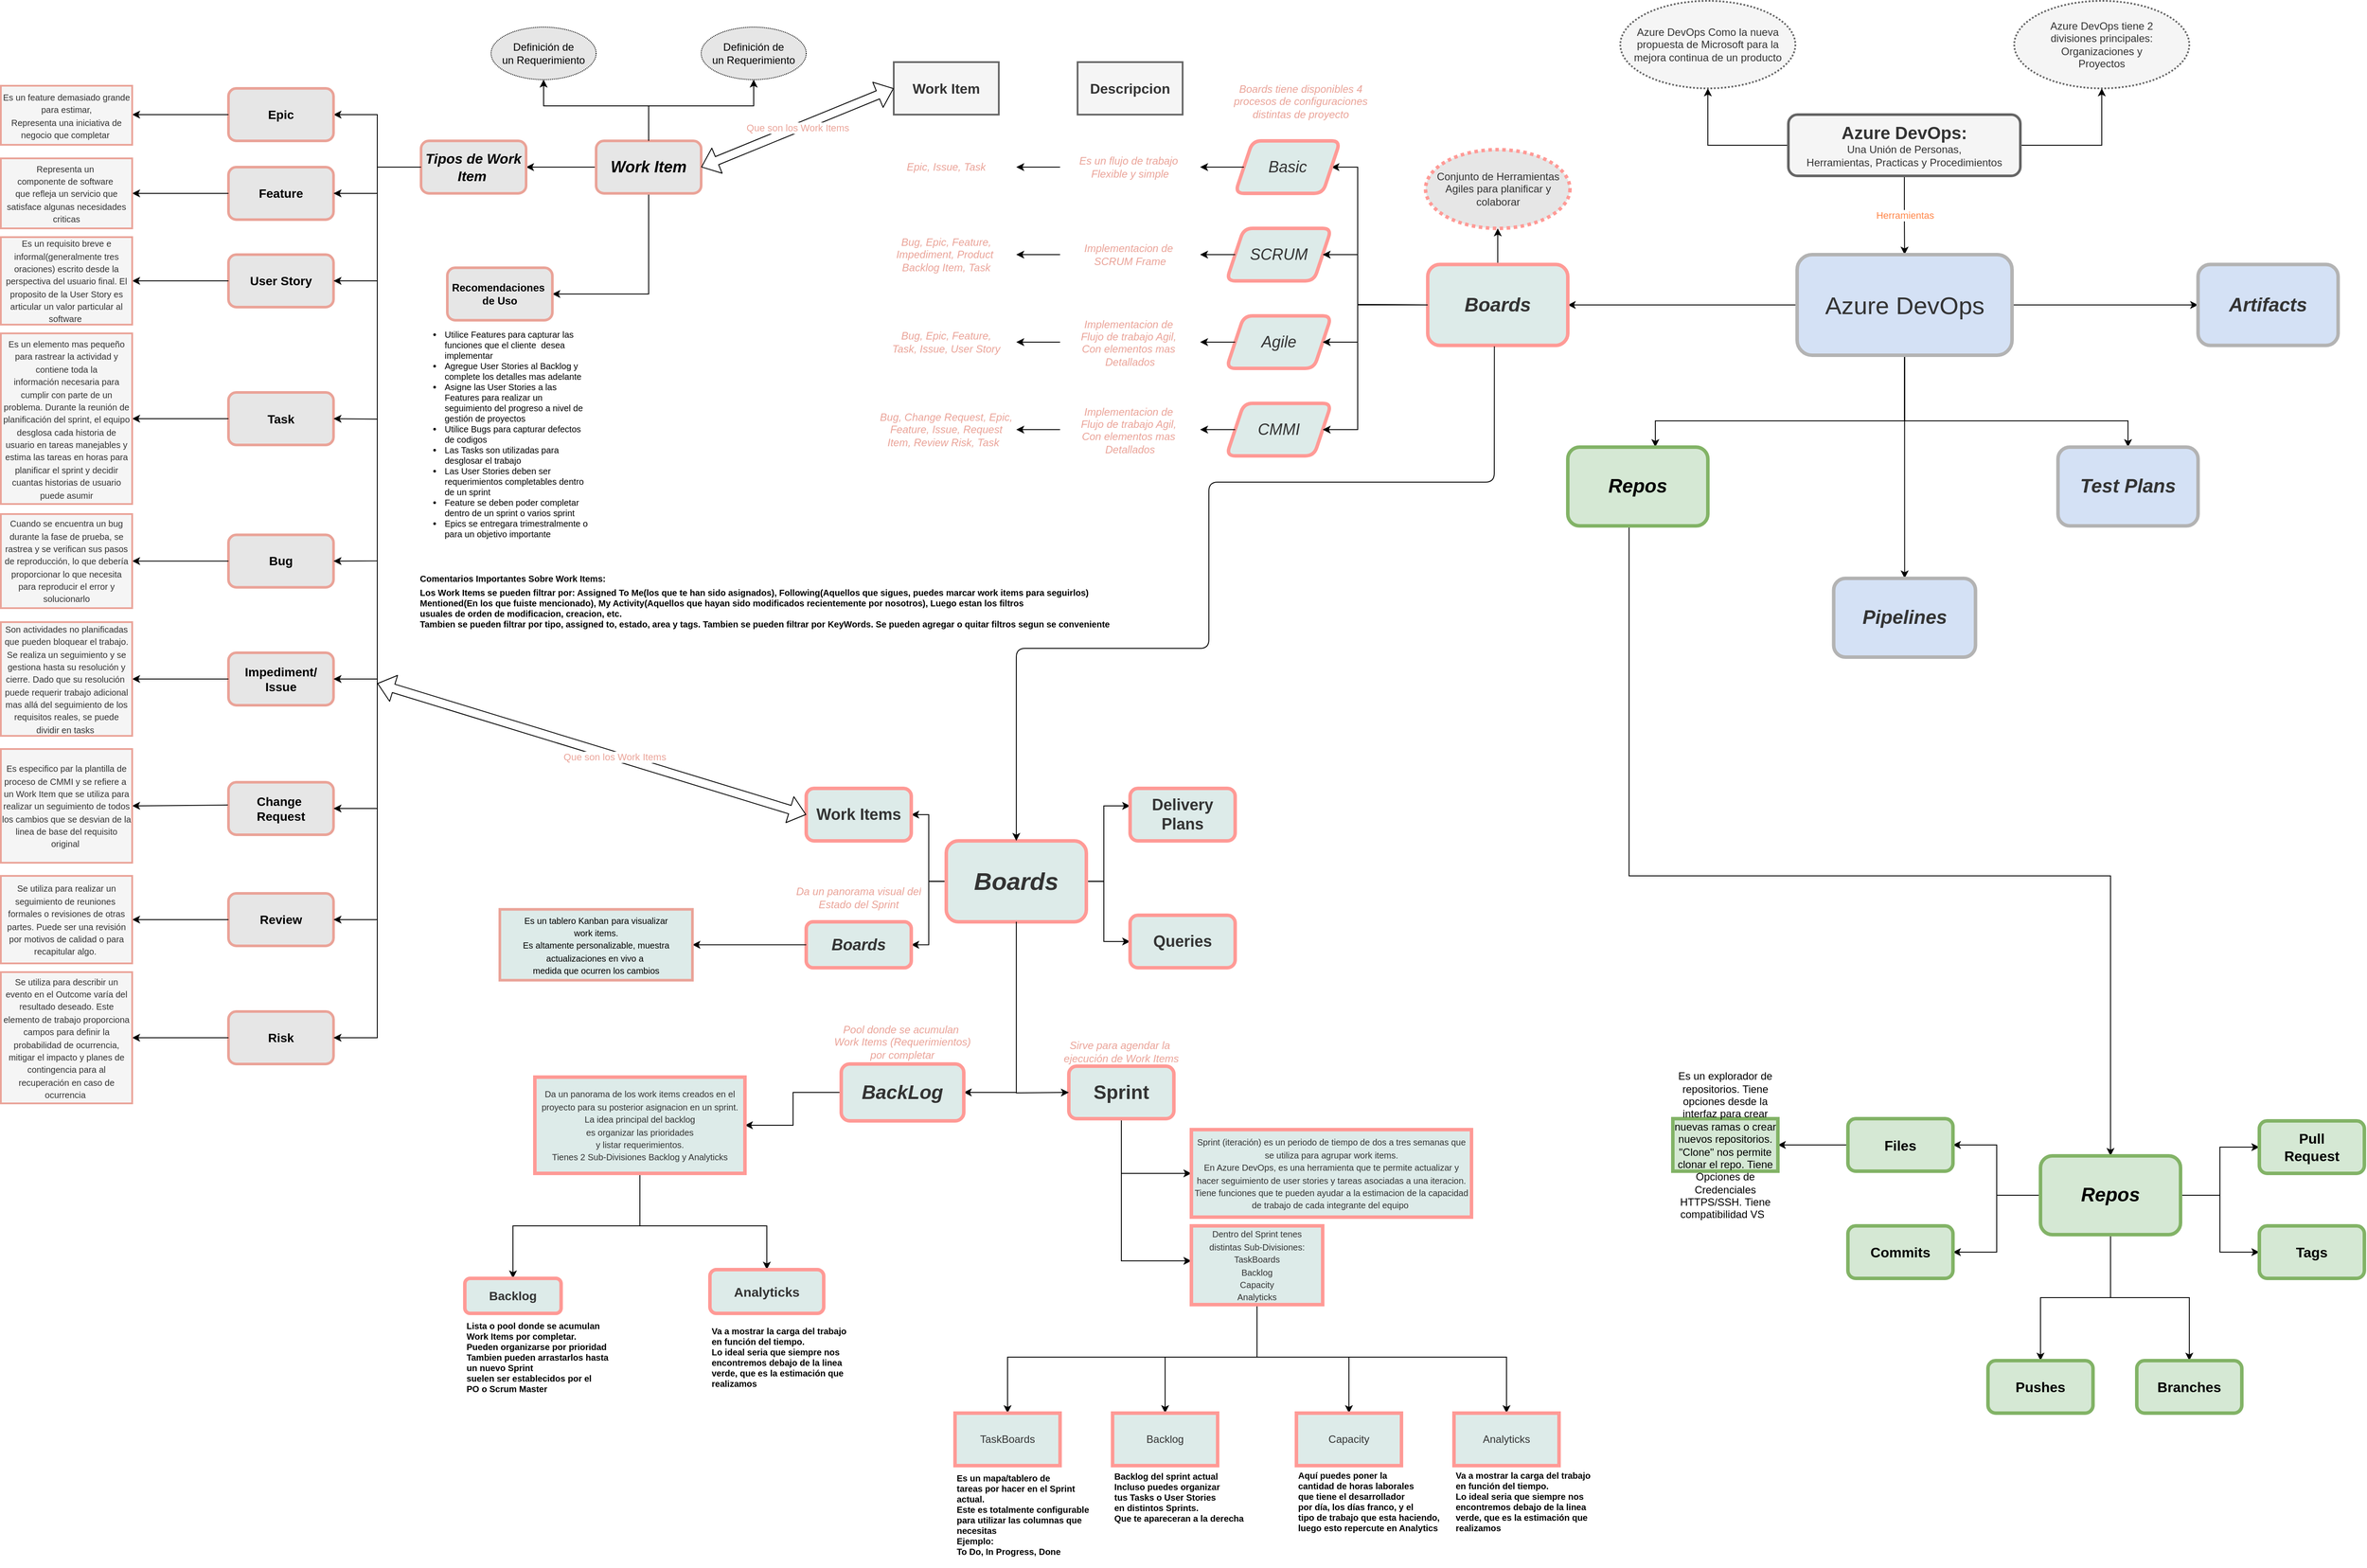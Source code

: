 <mxfile version="15.2.9" type="github">
  <diagram id="6a731a19-8d31-9384-78a2-239565b7b9f0" name="Page-1">
    <mxGraphModel dx="3760" dy="798" grid="1" gridSize="10" guides="1" tooltips="1" connect="1" arrows="1" fold="1" page="1" pageScale="1" pageWidth="1169" pageHeight="827" background="none" math="0" shadow="0">
      <root>
        <mxCell id="0" />
        <mxCell id="1" parent="0" />
        <mxCell id="xuVnpB0GkHX7hO2u2HWk-1784" style="edgeStyle=orthogonalEdgeStyle;rounded=0;orthogonalLoop=1;jettySize=auto;html=1;entryX=0.5;entryY=1;entryDx=0;entryDy=0;exitX=0;exitY=0.5;exitDx=0;exitDy=0;" parent="1" source="xuVnpB0GkHX7hO2u2HWk-1779" target="xuVnpB0GkHX7hO2u2HWk-1781" edge="1">
          <mxGeometry relative="1" as="geometry" />
        </mxCell>
        <mxCell id="xuVnpB0GkHX7hO2u2HWk-1786" value="" style="edgeStyle=orthogonalEdgeStyle;rounded=0;orthogonalLoop=1;jettySize=auto;html=1;exitX=1;exitY=0.5;exitDx=0;exitDy=0;" parent="1" source="xuVnpB0GkHX7hO2u2HWk-1779" target="xuVnpB0GkHX7hO2u2HWk-1785" edge="1">
          <mxGeometry relative="1" as="geometry" />
        </mxCell>
        <mxCell id="xuVnpB0GkHX7hO2u2HWk-1789" value="&lt;font color=&quot;#ff8547&quot;&gt;Herramientas&lt;/font&gt;" style="edgeStyle=orthogonalEdgeStyle;rounded=0;orthogonalLoop=1;jettySize=auto;html=1;" parent="1" source="xuVnpB0GkHX7hO2u2HWk-1779" target="xuVnpB0GkHX7hO2u2HWk-1788" edge="1">
          <mxGeometry relative="1" as="geometry" />
        </mxCell>
        <mxCell id="xuVnpB0GkHX7hO2u2HWk-1779" value="&lt;font style=&quot;font-size: 12px&quot;&gt;&lt;b style=&quot;font-size: 20px&quot;&gt;Azure DevOps:&lt;/b&gt;&lt;br&gt;Una &lt;span&gt;Unión&lt;/span&gt;&amp;nbsp;de Personas, &lt;br&gt;Herramientas, Practicas y Procedimientos&lt;br&gt;&lt;/font&gt;" style="rounded=1;whiteSpace=wrap;html=1;fillColor=#f5f5f5;strokeColor=#666666;fontColor=#333333;strokeWidth=3;" parent="1" vertex="1">
          <mxGeometry x="452" y="170" width="265" height="70" as="geometry" />
        </mxCell>
        <mxCell id="xuVnpB0GkHX7hO2u2HWk-1781" value="Azure DevOps Como la nueva propuesta de Microsoft para la mejora continua de un producto" style="ellipse;whiteSpace=wrap;html=1;strokeWidth=2;dashed=1;fillColor=#f5f5f5;strokeColor=#666666;fontColor=#333333;dashPattern=1 1;" parent="1" vertex="1">
          <mxGeometry x="260" y="40" width="200" height="100" as="geometry" />
        </mxCell>
        <mxCell id="xuVnpB0GkHX7hO2u2HWk-1785" value="Azure DevOps tiene 2 &lt;br&gt;divisiones principales:&lt;br&gt;Organizaciones y&lt;br&gt;Proyectos" style="ellipse;whiteSpace=wrap;html=1;rounded=1;fontColor=#333333;strokeColor=#666666;strokeWidth=2;fillColor=#f5f5f5;dashed=1;dashPattern=1 1;" parent="1" vertex="1">
          <mxGeometry x="710" y="40" width="200" height="100" as="geometry" />
        </mxCell>
        <mxCell id="xuVnpB0GkHX7hO2u2HWk-1791" value="" style="edgeStyle=orthogonalEdgeStyle;rounded=0;orthogonalLoop=1;jettySize=auto;html=1;" parent="1" source="xuVnpB0GkHX7hO2u2HWk-1788" target="xuVnpB0GkHX7hO2u2HWk-1790" edge="1">
          <mxGeometry relative="1" as="geometry" />
        </mxCell>
        <mxCell id="xuVnpB0GkHX7hO2u2HWk-1793" value="" style="edgeStyle=orthogonalEdgeStyle;rounded=0;orthogonalLoop=1;jettySize=auto;html=1;" parent="1" source="xuVnpB0GkHX7hO2u2HWk-1788" target="xuVnpB0GkHX7hO2u2HWk-1792" edge="1">
          <mxGeometry relative="1" as="geometry">
            <Array as="points">
              <mxPoint x="585" y="520" />
              <mxPoint x="300" y="520" />
            </Array>
          </mxGeometry>
        </mxCell>
        <mxCell id="xuVnpB0GkHX7hO2u2HWk-1795" value="" style="edgeStyle=orthogonalEdgeStyle;rounded=0;orthogonalLoop=1;jettySize=auto;html=1;" parent="1" source="xuVnpB0GkHX7hO2u2HWk-1788" target="xuVnpB0GkHX7hO2u2HWk-1794" edge="1">
          <mxGeometry relative="1" as="geometry" />
        </mxCell>
        <mxCell id="xuVnpB0GkHX7hO2u2HWk-1797" value="" style="edgeStyle=orthogonalEdgeStyle;rounded=0;orthogonalLoop=1;jettySize=auto;html=1;" parent="1" source="xuVnpB0GkHX7hO2u2HWk-1788" target="xuVnpB0GkHX7hO2u2HWk-1796" edge="1">
          <mxGeometry relative="1" as="geometry">
            <Array as="points">
              <mxPoint x="585" y="520" />
              <mxPoint x="840" y="520" />
            </Array>
          </mxGeometry>
        </mxCell>
        <mxCell id="xuVnpB0GkHX7hO2u2HWk-1799" value="" style="edgeStyle=orthogonalEdgeStyle;rounded=0;orthogonalLoop=1;jettySize=auto;html=1;" parent="1" source="xuVnpB0GkHX7hO2u2HWk-1788" target="xuVnpB0GkHX7hO2u2HWk-1798" edge="1">
          <mxGeometry relative="1" as="geometry" />
        </mxCell>
        <mxCell id="xuVnpB0GkHX7hO2u2HWk-1788" value="&lt;font style=&quot;font-size: 28px&quot;&gt;Azure DevOps&lt;/font&gt;" style="rounded=1;whiteSpace=wrap;html=1;fontColor=#333333;strokeColor=#B3B3B3;strokeWidth=4;fillColor=#D4E1F5;" parent="1" vertex="1">
          <mxGeometry x="462" y="330" width="245.5" height="115" as="geometry" />
        </mxCell>
        <mxCell id="xuVnpB0GkHX7hO2u2HWk-1808" value="" style="edgeStyle=orthogonalEdgeStyle;rounded=0;orthogonalLoop=1;jettySize=auto;html=1;" parent="1" source="xuVnpB0GkHX7hO2u2HWk-1790" target="xuVnpB0GkHX7hO2u2HWk-1807" edge="1">
          <mxGeometry relative="1" as="geometry" />
        </mxCell>
        <mxCell id="xuVnpB0GkHX7hO2u2HWk-1810" value="" style="edgeStyle=orthogonalEdgeStyle;rounded=0;orthogonalLoop=1;jettySize=auto;html=1;" parent="1" source="xuVnpB0GkHX7hO2u2HWk-1790" target="xuVnpB0GkHX7hO2u2HWk-1809" edge="1">
          <mxGeometry relative="1" as="geometry">
            <Array as="points">
              <mxPoint x="-40" y="388" />
              <mxPoint x="-40" y="230" />
            </Array>
          </mxGeometry>
        </mxCell>
        <mxCell id="xuVnpB0GkHX7hO2u2HWk-1790" value="&lt;span style=&quot;font-size: 22px&quot;&gt;&lt;b&gt;&lt;i&gt;Boards&lt;/i&gt;&lt;/b&gt;&lt;/span&gt;" style="rounded=1;whiteSpace=wrap;html=1;fontColor=#333333;strokeColor=#FF9A96;strokeWidth=4;fillColor=#DDEBE9;" parent="1" vertex="1">
          <mxGeometry x="40" y="341.25" width="160" height="92.5" as="geometry" />
        </mxCell>
        <mxCell id="IpKgnJviYsZMEOjy3VRT-62" value="" style="edgeStyle=orthogonalEdgeStyle;rounded=0;sketch=0;orthogonalLoop=1;jettySize=auto;html=1;shadow=0;" edge="1" parent="1" source="xuVnpB0GkHX7hO2u2HWk-1792" target="IpKgnJviYsZMEOjy3VRT-61">
          <mxGeometry relative="1" as="geometry">
            <Array as="points">
              <mxPoint x="270" y="1040" />
              <mxPoint x="820" y="1040" />
            </Array>
          </mxGeometry>
        </mxCell>
        <mxCell id="xuVnpB0GkHX7hO2u2HWk-1792" value="&lt;font style=&quot;font-size: 22px&quot;&gt;&lt;b&gt;&lt;i&gt;Repos&lt;/i&gt;&lt;/b&gt;&lt;/font&gt;" style="rounded=1;whiteSpace=wrap;html=1;strokeColor=#82b366;strokeWidth=4;fillColor=#d5e8d4;" parent="1" vertex="1">
          <mxGeometry x="200" y="550" width="160" height="90" as="geometry" />
        </mxCell>
        <mxCell id="xuVnpB0GkHX7hO2u2HWk-1794" value="&lt;font style=&quot;font-size: 22px&quot;&gt;&lt;b&gt;&lt;i&gt;Pipelines&lt;/i&gt;&lt;/b&gt;&lt;/font&gt;" style="rounded=1;whiteSpace=wrap;html=1;fontColor=#333333;strokeColor=#B3B3B3;strokeWidth=4;fillColor=#D4E1F5;" parent="1" vertex="1">
          <mxGeometry x="503.75" y="700" width="162" height="90" as="geometry" />
        </mxCell>
        <mxCell id="xuVnpB0GkHX7hO2u2HWk-1796" value="&lt;font style=&quot;font-size: 22px&quot;&gt;&lt;b&gt;&lt;i&gt;Test Plans&lt;/i&gt;&lt;/b&gt;&lt;/font&gt;" style="rounded=1;whiteSpace=wrap;html=1;fontColor=#333333;strokeColor=#B3B3B3;strokeWidth=4;fillColor=#D4E1F5;" parent="1" vertex="1">
          <mxGeometry x="760" y="550" width="160" height="90" as="geometry" />
        </mxCell>
        <mxCell id="xuVnpB0GkHX7hO2u2HWk-1798" value="&lt;font style=&quot;font-size: 22px&quot;&gt;&lt;b&gt;&lt;i&gt;Artifacts&lt;/i&gt;&lt;/b&gt;&lt;/font&gt;" style="rounded=1;whiteSpace=wrap;html=1;fontColor=#333333;strokeColor=#B3B3B3;strokeWidth=4;fillColor=#D4E1F5;" parent="1" vertex="1">
          <mxGeometry x="920" y="341.25" width="160" height="92.5" as="geometry" />
        </mxCell>
        <mxCell id="xuVnpB0GkHX7hO2u2HWk-1807" value="Conjunto de Herramientas Agiles para planificar y colaborar" style="ellipse;whiteSpace=wrap;html=1;rounded=1;fontColor=#333333;strokeColor=#FF9A96;strokeWidth=4;fillColor=#E6E6E6;dashed=1;dashPattern=1 1;" parent="1" vertex="1">
          <mxGeometry x="37.5" y="210" width="165" height="90" as="geometry" />
        </mxCell>
        <mxCell id="xuVnpB0GkHX7hO2u2HWk-1809" value="&lt;font style=&quot;font-size: 18px&quot;&gt;&lt;i&gt;Basic&lt;/i&gt;&lt;/font&gt;" style="shape=parallelogram;perimeter=parallelogramPerimeter;whiteSpace=wrap;html=1;fixedSize=1;rounded=1;fontColor=#333333;strokeColor=#FF9A96;strokeWidth=4;fillColor=#DDEBE9;" parent="1" vertex="1">
          <mxGeometry x="-180" y="200" width="120" height="60" as="geometry" />
        </mxCell>
        <mxCell id="xuVnpB0GkHX7hO2u2HWk-1811" value="&lt;font style=&quot;font-size: 18px&quot;&gt;&lt;i&gt;SCRUM&lt;/i&gt;&lt;/font&gt;" style="shape=parallelogram;perimeter=parallelogramPerimeter;whiteSpace=wrap;html=1;fixedSize=1;rounded=1;fontColor=#333333;strokeColor=#FF9A96;strokeWidth=4;fillColor=#DDEBE9;" parent="1" vertex="1">
          <mxGeometry x="-190" y="300" width="120" height="60" as="geometry" />
        </mxCell>
        <mxCell id="xuVnpB0GkHX7hO2u2HWk-1812" value="&lt;font style=&quot;font-size: 18px&quot;&gt;&lt;i&gt;Agile&lt;/i&gt;&lt;/font&gt;" style="shape=parallelogram;perimeter=parallelogramPerimeter;whiteSpace=wrap;html=1;fixedSize=1;rounded=1;fontColor=#333333;strokeColor=#FF9A96;strokeWidth=4;fillColor=#DDEBE9;" parent="1" vertex="1">
          <mxGeometry x="-190" y="400" width="120" height="60" as="geometry" />
        </mxCell>
        <mxCell id="xuVnpB0GkHX7hO2u2HWk-1813" value="&lt;font style=&quot;font-size: 18px&quot;&gt;&lt;i&gt;CMMI&lt;/i&gt;&lt;/font&gt;" style="shape=parallelogram;perimeter=parallelogramPerimeter;whiteSpace=wrap;html=1;fixedSize=1;rounded=1;fontColor=#333333;strokeColor=#FF9A96;strokeWidth=4;fillColor=#DDEBE9;" parent="1" vertex="1">
          <mxGeometry x="-190" y="500" width="120" height="60" as="geometry" />
        </mxCell>
        <mxCell id="xuVnpB0GkHX7hO2u2HWk-1816" value="" style="endArrow=classic;html=1;edgeStyle=orthogonalEdgeStyle;rounded=0;exitX=0;exitY=0.5;exitDx=0;exitDy=0;" parent="1" source="xuVnpB0GkHX7hO2u2HWk-1790" target="xuVnpB0GkHX7hO2u2HWk-1811" edge="1">
          <mxGeometry width="50" height="50" relative="1" as="geometry">
            <mxPoint x="360" y="460" as="sourcePoint" />
            <mxPoint x="410" y="410" as="targetPoint" />
            <Array as="points">
              <mxPoint x="-40" y="388" />
              <mxPoint x="-40" y="330" />
            </Array>
          </mxGeometry>
        </mxCell>
        <mxCell id="xuVnpB0GkHX7hO2u2HWk-1818" value="" style="endArrow=classic;html=1;entryX=1;entryY=0.5;entryDx=0;entryDy=0;exitX=0;exitY=0.5;exitDx=0;exitDy=0;rounded=0;" parent="1" source="xuVnpB0GkHX7hO2u2HWk-1790" target="xuVnpB0GkHX7hO2u2HWk-1812" edge="1">
          <mxGeometry width="50" height="50" relative="1" as="geometry">
            <mxPoint x="60" y="460" as="sourcePoint" />
            <mxPoint x="110" y="410" as="targetPoint" />
            <Array as="points">
              <mxPoint x="-40" y="387" />
              <mxPoint x="-40" y="430" />
            </Array>
          </mxGeometry>
        </mxCell>
        <mxCell id="xuVnpB0GkHX7hO2u2HWk-1819" value="" style="endArrow=classic;html=1;exitX=0;exitY=0.5;exitDx=0;exitDy=0;entryX=1;entryY=0.5;entryDx=0;entryDy=0;rounded=0;" parent="1" source="xuVnpB0GkHX7hO2u2HWk-1790" target="xuVnpB0GkHX7hO2u2HWk-1813" edge="1">
          <mxGeometry width="50" height="50" relative="1" as="geometry">
            <mxPoint x="60" y="540" as="sourcePoint" />
            <mxPoint x="110" y="490" as="targetPoint" />
            <Array as="points">
              <mxPoint x="-40" y="387" />
              <mxPoint x="-40" y="530" />
            </Array>
          </mxGeometry>
        </mxCell>
        <UserObject label="&lt;i&gt;&lt;font color=&quot;#eaa398&quot;&gt;Boards tiene disponibles 4 procesos de configuraciones distintas de proyecto&lt;/font&gt;&lt;/i&gt;" placeholders="1" name="Variable" id="xuVnpB0GkHX7hO2u2HWk-1820">
          <mxCell style="text;html=1;strokeColor=none;fillColor=none;align=center;verticalAlign=middle;whiteSpace=wrap;overflow=hidden;dashed=1;dashPattern=1 1;" parent="1" vertex="1">
            <mxGeometry x="-200" y="130" width="190" height="50" as="geometry" />
          </mxCell>
        </UserObject>
        <mxCell id="xuVnpB0GkHX7hO2u2HWk-1834" value="&lt;font size=&quot;1&quot;&gt;&lt;b style=&quot;font-size: 16px&quot;&gt;Work Item&lt;/b&gt;&lt;/font&gt;" style="rounded=0;whiteSpace=wrap;html=1;strokeColor=#666666;strokeWidth=2;fillColor=#f5f5f5;fontColor=#333333;" parent="1" vertex="1">
          <mxGeometry x="-570" y="110" width="120" height="60" as="geometry" />
        </mxCell>
        <mxCell id="xuVnpB0GkHX7hO2u2HWk-1835" value="&lt;b&gt;&lt;font style=&quot;font-size: 16px&quot;&gt;Descripcion&lt;/font&gt;&lt;/b&gt;" style="rounded=0;whiteSpace=wrap;html=1;strokeColor=#666666;strokeWidth=2;fillColor=#f5f5f5;fontColor=#333333;" parent="1" vertex="1">
          <mxGeometry x="-360" y="110" width="120" height="60" as="geometry" />
        </mxCell>
        <UserObject label="&lt;i&gt;&lt;font color=&quot;#eaa398&quot;&gt;Es un flujo de trabajo&amp;nbsp;&lt;br&gt;Flexible y simple&lt;br&gt;&lt;/font&gt;&lt;/i&gt;" placeholders="1" name="Variable" id="xuVnpB0GkHX7hO2u2HWk-1836">
          <mxCell style="text;html=1;strokeColor=none;fillColor=none;align=center;verticalAlign=middle;whiteSpace=wrap;overflow=hidden;dashed=1;dashPattern=1 1;" parent="1" vertex="1">
            <mxGeometry x="-380" y="205" width="160" height="50" as="geometry" />
          </mxCell>
        </UserObject>
        <mxCell id="xuVnpB0GkHX7hO2u2HWk-1837" value="" style="endArrow=classic;html=1;exitX=0;exitY=0.5;exitDx=0;exitDy=0;" parent="1" source="xuVnpB0GkHX7hO2u2HWk-1836" edge="1">
          <mxGeometry width="50" height="50" relative="1" as="geometry">
            <mxPoint x="-200" y="410" as="sourcePoint" />
            <mxPoint x="-430" y="230" as="targetPoint" />
          </mxGeometry>
        </mxCell>
        <UserObject label="&lt;i&gt;&lt;font color=&quot;#eaa398&quot;&gt;Epic, Issue, Task&lt;br&gt;&lt;/font&gt;&lt;/i&gt;" placeholders="1" name="Variable" id="xuVnpB0GkHX7hO2u2HWk-1838">
          <mxCell style="text;html=1;strokeColor=none;fillColor=none;align=center;verticalAlign=middle;whiteSpace=wrap;overflow=hidden;dashed=1;dashPattern=1 1;" parent="1" vertex="1">
            <mxGeometry x="-590" y="205" width="160" height="50" as="geometry" />
          </mxCell>
        </UserObject>
        <UserObject label="&lt;i&gt;&lt;font color=&quot;#eaa398&quot;&gt;Implementacion de&amp;nbsp;&lt;br&gt;SCRUM Frame&lt;br&gt;&lt;/font&gt;&lt;/i&gt;" placeholders="1" name="Variable" id="xuVnpB0GkHX7hO2u2HWk-1839">
          <mxCell style="text;html=1;strokeColor=none;fillColor=none;align=center;verticalAlign=middle;whiteSpace=wrap;overflow=hidden;dashed=1;dashPattern=1 1;" parent="1" vertex="1">
            <mxGeometry x="-380" y="305" width="160" height="50" as="geometry" />
          </mxCell>
        </UserObject>
        <mxCell id="xuVnpB0GkHX7hO2u2HWk-1840" value="" style="endArrow=classic;html=1;exitX=0;exitY=0.5;exitDx=0;exitDy=0;" parent="1" source="xuVnpB0GkHX7hO2u2HWk-1839" edge="1">
          <mxGeometry width="50" height="50" relative="1" as="geometry">
            <mxPoint x="-200" y="420" as="sourcePoint" />
            <mxPoint x="-430" y="330" as="targetPoint" />
          </mxGeometry>
        </mxCell>
        <UserObject label="&lt;i&gt;&lt;font color=&quot;#eaa398&quot;&gt;Bug, Epic, Feature,&lt;br&gt;Impediment, Product&amp;nbsp;&lt;br&gt;Backlog Item, Task&lt;br&gt;&lt;/font&gt;&lt;/i&gt;" placeholders="1" name="Variable" id="xuVnpB0GkHX7hO2u2HWk-1841">
          <mxCell style="text;html=1;strokeColor=none;fillColor=none;align=center;verticalAlign=middle;whiteSpace=wrap;overflow=hidden;dashed=1;dashPattern=1 1;" parent="1" vertex="1">
            <mxGeometry x="-590" y="305" width="160" height="50" as="geometry" />
          </mxCell>
        </UserObject>
        <mxCell id="xuVnpB0GkHX7hO2u2HWk-1842" value="" style="endArrow=classic;html=1;exitX=0;exitY=0.5;exitDx=0;exitDy=0;" parent="1" source="xuVnpB0GkHX7hO2u2HWk-1809" target="xuVnpB0GkHX7hO2u2HWk-1836" edge="1">
          <mxGeometry width="50" height="50" relative="1" as="geometry">
            <mxPoint x="-200" y="400" as="sourcePoint" />
            <mxPoint x="-150" y="350" as="targetPoint" />
          </mxGeometry>
        </mxCell>
        <mxCell id="xuVnpB0GkHX7hO2u2HWk-1843" value="" style="endArrow=classic;html=1;exitX=0;exitY=0.5;exitDx=0;exitDy=0;" parent="1" source="xuVnpB0GkHX7hO2u2HWk-1811" target="xuVnpB0GkHX7hO2u2HWk-1839" edge="1">
          <mxGeometry width="50" height="50" relative="1" as="geometry">
            <mxPoint x="-200" y="400" as="sourcePoint" />
            <mxPoint x="-150" y="350" as="targetPoint" />
          </mxGeometry>
        </mxCell>
        <UserObject label="&lt;i&gt;&lt;font color=&quot;#eaa398&quot;&gt;Implementacion de&amp;nbsp;&lt;br&gt;Flujo de trabajo Agil,&amp;nbsp;&lt;br&gt;Con elementos mas&amp;nbsp;&lt;br&gt;Detallados&lt;br&gt;&lt;/font&gt;&lt;/i&gt;" placeholders="1" name="Variable" id="xuVnpB0GkHX7hO2u2HWk-1844">
          <mxCell style="text;html=1;strokeColor=none;fillColor=none;align=center;verticalAlign=middle;whiteSpace=wrap;overflow=hidden;dashed=1;dashPattern=1 1;" parent="1" vertex="1">
            <mxGeometry x="-380" y="400" width="160" height="60" as="geometry" />
          </mxCell>
        </UserObject>
        <mxCell id="xuVnpB0GkHX7hO2u2HWk-1846" value="" style="endArrow=classic;html=1;exitX=0;exitY=0.5;exitDx=0;exitDy=0;entryX=1;entryY=0.5;entryDx=0;entryDy=0;" parent="1" source="xuVnpB0GkHX7hO2u2HWk-1812" target="xuVnpB0GkHX7hO2u2HWk-1844" edge="1">
          <mxGeometry width="50" height="50" relative="1" as="geometry">
            <mxPoint x="-200" y="390" as="sourcePoint" />
            <mxPoint x="-150" y="340" as="targetPoint" />
          </mxGeometry>
        </mxCell>
        <mxCell id="xuVnpB0GkHX7hO2u2HWk-1847" value="" style="endArrow=classic;html=1;exitX=0;exitY=0.5;exitDx=0;exitDy=0;" parent="1" source="xuVnpB0GkHX7hO2u2HWk-1844" edge="1">
          <mxGeometry width="50" height="50" relative="1" as="geometry">
            <mxPoint x="-200" y="390" as="sourcePoint" />
            <mxPoint x="-430" y="430" as="targetPoint" />
          </mxGeometry>
        </mxCell>
        <UserObject label="&lt;i&gt;&lt;font color=&quot;#eaa398&quot;&gt;Bug, Epic, Feature,&lt;br&gt;Task, Issue, User Story&lt;br&gt;&lt;/font&gt;&lt;/i&gt;" placeholders="1" name="Variable" id="xuVnpB0GkHX7hO2u2HWk-1848">
          <mxCell style="text;html=1;strokeColor=none;fillColor=none;align=center;verticalAlign=middle;whiteSpace=wrap;overflow=hidden;dashed=1;dashPattern=1 1;" parent="1" vertex="1">
            <mxGeometry x="-590" y="405" width="160" height="50" as="geometry" />
          </mxCell>
        </UserObject>
        <UserObject label="&lt;i&gt;&lt;font color=&quot;#eaa398&quot;&gt;Implementacion de&amp;nbsp;&lt;br&gt;Flujo de trabajo Agil,&amp;nbsp;&lt;br&gt;Con elementos mas&amp;nbsp;&lt;br&gt;Detallados&lt;br&gt;&lt;/font&gt;&lt;/i&gt;" placeholders="1" name="Variable" id="xuVnpB0GkHX7hO2u2HWk-1849">
          <mxCell style="text;html=1;strokeColor=none;fillColor=none;align=center;verticalAlign=middle;whiteSpace=wrap;overflow=hidden;dashed=1;dashPattern=1 1;" parent="1" vertex="1">
            <mxGeometry x="-380" y="500" width="160" height="60" as="geometry" />
          </mxCell>
        </UserObject>
        <mxCell id="xuVnpB0GkHX7hO2u2HWk-1850" value="" style="endArrow=classic;html=1;exitX=0;exitY=0.5;exitDx=0;exitDy=0;" parent="1" source="xuVnpB0GkHX7hO2u2HWk-1813" target="xuVnpB0GkHX7hO2u2HWk-1849" edge="1">
          <mxGeometry width="50" height="50" relative="1" as="geometry">
            <mxPoint x="-200" y="480" as="sourcePoint" />
            <mxPoint x="-150" y="430" as="targetPoint" />
          </mxGeometry>
        </mxCell>
        <mxCell id="xuVnpB0GkHX7hO2u2HWk-1851" value="" style="endArrow=classic;html=1;exitX=0;exitY=0.5;exitDx=0;exitDy=0;" parent="1" source="xuVnpB0GkHX7hO2u2HWk-1849" edge="1">
          <mxGeometry width="50" height="50" relative="1" as="geometry">
            <mxPoint x="-200" y="480" as="sourcePoint" />
            <mxPoint x="-430" y="530" as="targetPoint" />
          </mxGeometry>
        </mxCell>
        <UserObject label="&lt;i&gt;&lt;font color=&quot;#eaa398&quot;&gt;Bug, Change Request, Epic, Feature, Issue, Request Item, Review Risk, Task&amp;nbsp;&amp;nbsp;&lt;br&gt;&lt;/font&gt;&lt;/i&gt;" placeholders="1" name="Variable" id="xuVnpB0GkHX7hO2u2HWk-1852">
          <mxCell style="text;html=1;strokeColor=none;fillColor=none;align=center;verticalAlign=middle;whiteSpace=wrap;overflow=hidden;dashed=1;dashPattern=1 1;" parent="1" vertex="1">
            <mxGeometry x="-590" y="505" width="160" height="50" as="geometry" />
          </mxCell>
        </UserObject>
        <mxCell id="xuVnpB0GkHX7hO2u2HWk-1860" value="" style="edgeStyle=orthogonalEdgeStyle;rounded=0;orthogonalLoop=1;jettySize=auto;html=1;" parent="1" source="xuVnpB0GkHX7hO2u2HWk-1857" target="xuVnpB0GkHX7hO2u2HWk-1859" edge="1">
          <mxGeometry relative="1" as="geometry">
            <Array as="points">
              <mxPoint x="-850" y="160" />
              <mxPoint x="-970" y="160" />
            </Array>
          </mxGeometry>
        </mxCell>
        <mxCell id="xuVnpB0GkHX7hO2u2HWk-1864" value="" style="edgeStyle=orthogonalEdgeStyle;rounded=0;orthogonalLoop=1;jettySize=auto;html=1;" parent="1" source="xuVnpB0GkHX7hO2u2HWk-1857" target="xuVnpB0GkHX7hO2u2HWk-1863" edge="1">
          <mxGeometry relative="1" as="geometry" />
        </mxCell>
        <mxCell id="xuVnpB0GkHX7hO2u2HWk-1905" value="" style="edgeStyle=orthogonalEdgeStyle;rounded=0;orthogonalLoop=1;jettySize=auto;html=1;" parent="1" source="xuVnpB0GkHX7hO2u2HWk-1857" target="xuVnpB0GkHX7hO2u2HWk-1904" edge="1">
          <mxGeometry relative="1" as="geometry">
            <Array as="points">
              <mxPoint x="-850" y="375" />
            </Array>
          </mxGeometry>
        </mxCell>
        <mxCell id="xuVnpB0GkHX7hO2u2HWk-1857" value="&lt;font style=&quot;font-size: 18px&quot;&gt;&lt;b&gt;&lt;i&gt;Work Item&lt;/i&gt;&lt;/b&gt;&lt;/font&gt;" style="rounded=1;whiteSpace=wrap;html=1;strokeColor=#EAA398;strokeWidth=3;fillColor=#E6E6E6;" parent="1" vertex="1">
          <mxGeometry x="-910" y="200" width="120" height="60" as="geometry" />
        </mxCell>
        <mxCell id="xuVnpB0GkHX7hO2u2HWk-1859" value="Definición de&lt;br&gt;un Requerimiento" style="ellipse;whiteSpace=wrap;html=1;rounded=1;strokeColor=#000000;strokeWidth=1;fillColor=#E6E6E6;dashed=1;dashPattern=1 1;" parent="1" vertex="1">
          <mxGeometry x="-1030" y="70" width="120" height="60" as="geometry" />
        </mxCell>
        <mxCell id="xuVnpB0GkHX7hO2u2HWk-1861" value="Definición de&lt;br&gt;un Requerimiento" style="ellipse;whiteSpace=wrap;html=1;rounded=1;strokeColor=#000000;strokeWidth=1;fillColor=#E6E6E6;dashed=1;dashPattern=1 1;" parent="1" vertex="1">
          <mxGeometry x="-790" y="70" width="120" height="60" as="geometry" />
        </mxCell>
        <mxCell id="xuVnpB0GkHX7hO2u2HWk-1862" value="" style="endArrow=classic;html=1;exitX=0.5;exitY=0;exitDx=0;exitDy=0;entryX=0.5;entryY=1;entryDx=0;entryDy=0;rounded=0;" parent="1" source="xuVnpB0GkHX7hO2u2HWk-1857" target="xuVnpB0GkHX7hO2u2HWk-1861" edge="1">
          <mxGeometry width="50" height="50" relative="1" as="geometry">
            <mxPoint x="-700" y="380" as="sourcePoint" />
            <mxPoint x="-650" y="330" as="targetPoint" />
            <Array as="points">
              <mxPoint x="-850" y="160" />
              <mxPoint x="-730" y="160" />
            </Array>
          </mxGeometry>
        </mxCell>
        <mxCell id="xuVnpB0GkHX7hO2u2HWk-1866" value="" style="edgeStyle=orthogonalEdgeStyle;rounded=0;orthogonalLoop=1;jettySize=auto;html=1;" parent="1" source="xuVnpB0GkHX7hO2u2HWk-1863" target="xuVnpB0GkHX7hO2u2HWk-1865" edge="1">
          <mxGeometry relative="1" as="geometry" />
        </mxCell>
        <mxCell id="xuVnpB0GkHX7hO2u2HWk-1863" value="&lt;i&gt;&lt;b&gt;&lt;font style=&quot;font-size: 16px&quot;&gt;Tipos de Work&lt;br&gt;&lt;/font&gt;&lt;font style=&quot;font-size: 16px&quot;&gt;Item&lt;/font&gt;&lt;/b&gt;&amp;nbsp;&lt;/i&gt;" style="rounded=1;whiteSpace=wrap;html=1;strokeColor=#EAA398;strokeWidth=3;fillColor=#E6E6E6;" parent="1" vertex="1">
          <mxGeometry x="-1110" y="200" width="120" height="60" as="geometry" />
        </mxCell>
        <mxCell id="xuVnpB0GkHX7hO2u2HWk-1865" value="&lt;font style=&quot;font-size: 14px&quot;&gt;&lt;b&gt;Epic&lt;/b&gt;&lt;/font&gt;" style="rounded=1;whiteSpace=wrap;html=1;strokeColor=#EAA398;strokeWidth=3;fillColor=#E6E6E6;" parent="1" vertex="1">
          <mxGeometry x="-1330" y="140" width="120" height="60" as="geometry" />
        </mxCell>
        <mxCell id="xuVnpB0GkHX7hO2u2HWk-1867" value="&lt;font size=&quot;1&quot;&gt;&lt;b style=&quot;font-size: 14px&quot;&gt;Feature&lt;/b&gt;&lt;/font&gt;" style="rounded=1;whiteSpace=wrap;html=1;strokeColor=#EAA398;strokeWidth=3;fillColor=#E6E6E6;" parent="1" vertex="1">
          <mxGeometry x="-1330" y="230" width="120" height="60" as="geometry" />
        </mxCell>
        <mxCell id="xuVnpB0GkHX7hO2u2HWk-1868" value="&lt;font style=&quot;font-size: 14px&quot;&gt;&lt;b&gt;User Story&lt;/b&gt;&lt;/font&gt;" style="rounded=1;whiteSpace=wrap;html=1;strokeColor=#EAA398;strokeWidth=3;fillColor=#E6E6E6;" parent="1" vertex="1">
          <mxGeometry x="-1330" y="330" width="120" height="60" as="geometry" />
        </mxCell>
        <mxCell id="xuVnpB0GkHX7hO2u2HWk-1869" value="&lt;font style=&quot;font-size: 14px&quot;&gt;&lt;b&gt;Task&lt;/b&gt;&lt;/font&gt;" style="rounded=1;whiteSpace=wrap;html=1;strokeColor=#EAA398;strokeWidth=3;fillColor=#E6E6E6;" parent="1" vertex="1">
          <mxGeometry x="-1330" y="487.5" width="120" height="60" as="geometry" />
        </mxCell>
        <mxCell id="xuVnpB0GkHX7hO2u2HWk-1870" value="&lt;font style=&quot;font-size: 14px&quot;&gt;&lt;b&gt;Bug&lt;/b&gt;&lt;/font&gt;" style="rounded=1;whiteSpace=wrap;html=1;strokeColor=#EAA398;strokeWidth=3;fillColor=#E6E6E6;" parent="1" vertex="1">
          <mxGeometry x="-1330" y="650.25" width="120" height="60" as="geometry" />
        </mxCell>
        <mxCell id="xuVnpB0GkHX7hO2u2HWk-1871" value="&lt;font style=&quot;font-size: 14px&quot;&gt;&lt;b&gt;Impediment/&lt;br&gt;Issue&lt;/b&gt;&lt;/font&gt;" style="rounded=1;whiteSpace=wrap;html=1;strokeColor=#EAA398;strokeWidth=3;fillColor=#E6E6E6;" parent="1" vertex="1">
          <mxGeometry x="-1330" y="785" width="120" height="60" as="geometry" />
        </mxCell>
        <mxCell id="xuVnpB0GkHX7hO2u2HWk-1872" value="&lt;font style=&quot;font-size: 14px&quot;&gt;&lt;b&gt;Change&amp;nbsp;&lt;br&gt;Request&lt;/b&gt;&lt;/font&gt;" style="rounded=1;whiteSpace=wrap;html=1;strokeColor=#EAA398;strokeWidth=3;fillColor=#E6E6E6;" parent="1" vertex="1">
          <mxGeometry x="-1330" y="933" width="120" height="60" as="geometry" />
        </mxCell>
        <mxCell id="xuVnpB0GkHX7hO2u2HWk-1873" value="&lt;font style=&quot;font-size: 14px&quot;&gt;&lt;b&gt;Review&lt;/b&gt;&lt;/font&gt;" style="rounded=1;whiteSpace=wrap;html=1;strokeColor=#EAA398;strokeWidth=3;fillColor=#E6E6E6;" parent="1" vertex="1">
          <mxGeometry x="-1330" y="1060" width="120" height="60" as="geometry" />
        </mxCell>
        <mxCell id="xuVnpB0GkHX7hO2u2HWk-1874" value="&lt;font style=&quot;font-size: 14px&quot;&gt;&lt;b&gt;Risk&lt;/b&gt;&lt;/font&gt;" style="rounded=1;whiteSpace=wrap;html=1;strokeColor=#EAA398;strokeWidth=3;fillColor=#E6E6E6;" parent="1" vertex="1">
          <mxGeometry x="-1330" y="1195" width="120" height="60" as="geometry" />
        </mxCell>
        <mxCell id="xuVnpB0GkHX7hO2u2HWk-1875" value="" style="endArrow=classic;html=1;exitX=0;exitY=0.5;exitDx=0;exitDy=0;entryX=1;entryY=0.5;entryDx=0;entryDy=0;rounded=0;" parent="1" source="xuVnpB0GkHX7hO2u2HWk-1863" target="xuVnpB0GkHX7hO2u2HWk-1867" edge="1">
          <mxGeometry width="50" height="50" relative="1" as="geometry">
            <mxPoint x="-940" y="470" as="sourcePoint" />
            <mxPoint x="-890" y="420" as="targetPoint" />
            <Array as="points">
              <mxPoint x="-1160" y="230" />
              <mxPoint x="-1160" y="260" />
            </Array>
          </mxGeometry>
        </mxCell>
        <mxCell id="xuVnpB0GkHX7hO2u2HWk-1876" value="" style="endArrow=classic;html=1;entryX=1;entryY=0.5;entryDx=0;entryDy=0;rounded=0;" parent="1" target="xuVnpB0GkHX7hO2u2HWk-1868" edge="1">
          <mxGeometry width="50" height="50" relative="1" as="geometry">
            <mxPoint x="-1110" y="230" as="sourcePoint" />
            <mxPoint x="-890" y="340" as="targetPoint" />
            <Array as="points">
              <mxPoint x="-1160" y="230" />
              <mxPoint x="-1160" y="360" />
            </Array>
          </mxGeometry>
        </mxCell>
        <mxCell id="xuVnpB0GkHX7hO2u2HWk-1877" value="" style="endArrow=classic;html=1;entryX=1;entryY=0.5;entryDx=0;entryDy=0;rounded=0;" parent="1" target="xuVnpB0GkHX7hO2u2HWk-1869" edge="1">
          <mxGeometry width="50" height="50" relative="1" as="geometry">
            <mxPoint x="-1110" y="230" as="sourcePoint" />
            <mxPoint x="-890" y="340" as="targetPoint" />
            <Array as="points">
              <mxPoint x="-1160" y="230" />
              <mxPoint x="-1160" y="518" />
            </Array>
          </mxGeometry>
        </mxCell>
        <mxCell id="xuVnpB0GkHX7hO2u2HWk-1878" value="" style="endArrow=classic;html=1;exitX=0;exitY=0.5;exitDx=0;exitDy=0;rounded=0;entryX=1;entryY=0.5;entryDx=0;entryDy=0;" parent="1" source="xuVnpB0GkHX7hO2u2HWk-1863" target="xuVnpB0GkHX7hO2u2HWk-1870" edge="1">
          <mxGeometry width="50" height="50" relative="1" as="geometry">
            <mxPoint x="-940" y="390" as="sourcePoint" />
            <mxPoint x="-1210" y="450" as="targetPoint" />
            <Array as="points">
              <mxPoint x="-1160" y="230" />
              <mxPoint x="-1160" y="680" />
            </Array>
          </mxGeometry>
        </mxCell>
        <mxCell id="xuVnpB0GkHX7hO2u2HWk-1879" value="" style="endArrow=classic;html=1;rounded=0;entryX=1;entryY=0.5;entryDx=0;entryDy=0;" parent="1" target="xuVnpB0GkHX7hO2u2HWk-1871" edge="1">
          <mxGeometry width="50" height="50" relative="1" as="geometry">
            <mxPoint x="-1110" y="230" as="sourcePoint" />
            <mxPoint x="-890" y="340" as="targetPoint" />
            <Array as="points">
              <mxPoint x="-1160" y="230" />
              <mxPoint x="-1160" y="815" />
            </Array>
          </mxGeometry>
        </mxCell>
        <mxCell id="xuVnpB0GkHX7hO2u2HWk-1880" value="" style="endArrow=classic;html=1;exitX=0;exitY=0.5;exitDx=0;exitDy=0;entryX=1;entryY=0.5;entryDx=0;entryDy=0;rounded=0;" parent="1" source="xuVnpB0GkHX7hO2u2HWk-1863" target="xuVnpB0GkHX7hO2u2HWk-1872" edge="1">
          <mxGeometry width="50" height="50" relative="1" as="geometry">
            <mxPoint x="-940" y="560" as="sourcePoint" />
            <mxPoint x="-890" y="510" as="targetPoint" />
            <Array as="points">
              <mxPoint x="-1160" y="230" />
              <mxPoint x="-1160" y="963" />
            </Array>
          </mxGeometry>
        </mxCell>
        <mxCell id="xuVnpB0GkHX7hO2u2HWk-1881" value="" style="endArrow=classic;html=1;exitX=0;exitY=0.5;exitDx=0;exitDy=0;entryX=1;entryY=0.5;entryDx=0;entryDy=0;rounded=0;" parent="1" source="xuVnpB0GkHX7hO2u2HWk-1863" target="xuVnpB0GkHX7hO2u2HWk-1873" edge="1">
          <mxGeometry width="50" height="50" relative="1" as="geometry">
            <mxPoint x="-940" y="560" as="sourcePoint" />
            <mxPoint x="-890" y="510" as="targetPoint" />
            <Array as="points">
              <mxPoint x="-1160" y="230" />
              <mxPoint x="-1160" y="1090" />
            </Array>
          </mxGeometry>
        </mxCell>
        <mxCell id="xuVnpB0GkHX7hO2u2HWk-1882" value="" style="endArrow=classic;html=1;exitX=0;exitY=0.5;exitDx=0;exitDy=0;entryX=1;entryY=0.5;entryDx=0;entryDy=0;rounded=0;" parent="1" source="xuVnpB0GkHX7hO2u2HWk-1863" target="xuVnpB0GkHX7hO2u2HWk-1874" edge="1">
          <mxGeometry width="50" height="50" relative="1" as="geometry">
            <mxPoint x="-940" y="560" as="sourcePoint" />
            <mxPoint x="-890" y="510" as="targetPoint" />
            <Array as="points">
              <mxPoint x="-1160" y="230" />
              <mxPoint x="-1160" y="1225" />
            </Array>
          </mxGeometry>
        </mxCell>
        <mxCell id="xuVnpB0GkHX7hO2u2HWk-1883" value="" style="endArrow=classic;html=1;exitX=0;exitY=0.5;exitDx=0;exitDy=0;" parent="1" source="xuVnpB0GkHX7hO2u2HWk-1865" edge="1">
          <mxGeometry width="50" height="50" relative="1" as="geometry">
            <mxPoint x="-1410" y="470" as="sourcePoint" />
            <mxPoint x="-1440" y="170" as="targetPoint" />
          </mxGeometry>
        </mxCell>
        <mxCell id="xuVnpB0GkHX7hO2u2HWk-1884" value="" style="endArrow=classic;html=1;exitX=0;exitY=0.5;exitDx=0;exitDy=0;" parent="1" edge="1">
          <mxGeometry width="50" height="50" relative="1" as="geometry">
            <mxPoint x="-1330" y="260" as="sourcePoint" />
            <mxPoint x="-1440" y="260" as="targetPoint" />
          </mxGeometry>
        </mxCell>
        <mxCell id="xuVnpB0GkHX7hO2u2HWk-1885" value="" style="endArrow=classic;html=1;exitX=0;exitY=0.5;exitDx=0;exitDy=0;entryX=1;entryY=0.5;entryDx=0;entryDy=0;" parent="1" source="xuVnpB0GkHX7hO2u2HWk-1868" target="xuVnpB0GkHX7hO2u2HWk-1895" edge="1">
          <mxGeometry width="50" height="50" relative="1" as="geometry">
            <mxPoint x="-1330" y="349.58" as="sourcePoint" />
            <mxPoint x="-1410" y="380" as="targetPoint" />
          </mxGeometry>
        </mxCell>
        <mxCell id="xuVnpB0GkHX7hO2u2HWk-1886" value="" style="endArrow=classic;html=1;exitX=0;exitY=0.5;exitDx=0;exitDy=0;entryX=1;entryY=0.5;entryDx=0;entryDy=0;" parent="1" source="xuVnpB0GkHX7hO2u2HWk-1869" target="xuVnpB0GkHX7hO2u2HWk-1896" edge="1">
          <mxGeometry width="50" height="50" relative="1" as="geometry">
            <mxPoint x="-1330" y="455.0" as="sourcePoint" />
            <mxPoint x="-1440" y="455.0" as="targetPoint" />
          </mxGeometry>
        </mxCell>
        <mxCell id="xuVnpB0GkHX7hO2u2HWk-1887" value="" style="endArrow=classic;html=1;exitX=0;exitY=0.5;exitDx=0;exitDy=0;entryX=1;entryY=0.5;entryDx=0;entryDy=0;" parent="1" source="xuVnpB0GkHX7hO2u2HWk-1870" target="xuVnpB0GkHX7hO2u2HWk-1898" edge="1">
          <mxGeometry width="50" height="50" relative="1" as="geometry">
            <mxPoint x="-1330" y="711.08" as="sourcePoint" />
            <mxPoint x="-1440" y="711.08" as="targetPoint" />
          </mxGeometry>
        </mxCell>
        <mxCell id="xuVnpB0GkHX7hO2u2HWk-1888" value="" style="endArrow=classic;html=1;exitX=0;exitY=0.5;exitDx=0;exitDy=0;entryX=1;entryY=0.5;entryDx=0;entryDy=0;" parent="1" source="xuVnpB0GkHX7hO2u2HWk-1871" target="xuVnpB0GkHX7hO2u2HWk-1899" edge="1">
          <mxGeometry width="50" height="50" relative="1" as="geometry">
            <mxPoint x="-1330" y="784.58" as="sourcePoint" />
            <mxPoint x="-1440" y="784.58" as="targetPoint" />
          </mxGeometry>
        </mxCell>
        <mxCell id="xuVnpB0GkHX7hO2u2HWk-1889" value="" style="endArrow=classic;html=1;exitX=0;exitY=0.5;exitDx=0;exitDy=0;entryX=1;entryY=0.5;entryDx=0;entryDy=0;" parent="1" source="xuVnpB0GkHX7hO2u2HWk-1873" target="xuVnpB0GkHX7hO2u2HWk-1901" edge="1">
          <mxGeometry width="50" height="50" relative="1" as="geometry">
            <mxPoint x="-1550" y="1070" as="sourcePoint" />
            <mxPoint x="-1440" y="1070" as="targetPoint" />
          </mxGeometry>
        </mxCell>
        <mxCell id="xuVnpB0GkHX7hO2u2HWk-1890" value="" style="endArrow=classic;html=1;exitX=0;exitY=0.5;exitDx=0;exitDy=0;entryX=1;entryY=0.5;entryDx=0;entryDy=0;" parent="1" source="xuVnpB0GkHX7hO2u2HWk-1874" target="xuVnpB0GkHX7hO2u2HWk-1903" edge="1">
          <mxGeometry width="50" height="50" relative="1" as="geometry">
            <mxPoint x="-1470" y="1110" as="sourcePoint" />
            <mxPoint x="-1440" y="1190" as="targetPoint" />
          </mxGeometry>
        </mxCell>
        <mxCell id="xuVnpB0GkHX7hO2u2HWk-1891" value="" style="endArrow=classic;html=1;exitX=-0.006;exitY=0.434;exitDx=0;exitDy=0;exitPerimeter=0;entryX=1;entryY=0.5;entryDx=0;entryDy=0;" parent="1" source="xuVnpB0GkHX7hO2u2HWk-1872" target="xuVnpB0GkHX7hO2u2HWk-1900" edge="1">
          <mxGeometry width="50" height="50" relative="1" as="geometry">
            <mxPoint x="-1360" y="1140" as="sourcePoint" />
            <mxPoint x="-1440" y="956" as="targetPoint" />
          </mxGeometry>
        </mxCell>
        <mxCell id="xuVnpB0GkHX7hO2u2HWk-1892" value="&lt;font size=&quot;1&quot;&gt;Es un feature demasiado grande para estimar,&lt;br&gt;Representa una iniciativa de negocio que completar&amp;nbsp;&lt;br&gt;&lt;/font&gt;" style="rounded=0;whiteSpace=wrap;html=1;strokeColor=#EAA398;strokeWidth=2;fillColor=#f5f5f5;fontColor=#333333;" parent="1" vertex="1">
          <mxGeometry x="-1590" y="137" width="150" height="67.5" as="geometry" />
        </mxCell>
        <mxCell id="xuVnpB0GkHX7hO2u2HWk-1893" value="&lt;font size=&quot;1&quot;&gt;Representa un&amp;nbsp;&lt;br&gt;componente de software&amp;nbsp;&lt;br&gt;que refleja un servicio que satisface algunas necesidades criticas&lt;br&gt;&lt;/font&gt;" style="rounded=0;whiteSpace=wrap;html=1;strokeColor=#EAA398;strokeWidth=2;fillColor=#f5f5f5;fontColor=#333333;" parent="1" vertex="1">
          <mxGeometry x="-1590" y="220" width="150" height="80" as="geometry" />
        </mxCell>
        <mxCell id="xuVnpB0GkHX7hO2u2HWk-1895" value="&lt;font size=&quot;1&quot;&gt;Es un requisito breve e informal(generalmente tres oraciones) escrito desde la perspectiva del usuario final. El proposito de la User Story es articular un valor particular al software&amp;nbsp;&lt;br&gt;&lt;/font&gt;" style="rounded=0;whiteSpace=wrap;html=1;strokeColor=#EAA398;strokeWidth=2;fillColor=#f5f5f5;fontColor=#333333;" parent="1" vertex="1">
          <mxGeometry x="-1590" y="310" width="150" height="100" as="geometry" />
        </mxCell>
        <mxCell id="xuVnpB0GkHX7hO2u2HWk-1896" value="&lt;font size=&quot;1&quot;&gt;Es un elemento mas pequeño para rastrear la actividad y contiene toda la información&amp;nbsp;necesaria para cumplir con parte de un problema. Durante la reunión de planificación&amp;nbsp;del sprint, el equipo desglosa cada historia de usuario en tareas manejables y estima las tareas en horas para planificar el sprint y decidir cuantas historias de usuario puede asumir&lt;br&gt;&lt;/font&gt;" style="rounded=0;whiteSpace=wrap;html=1;strokeColor=#EAA398;strokeWidth=2;fillColor=#f5f5f5;fontColor=#333333;" parent="1" vertex="1">
          <mxGeometry x="-1590" y="420" width="150" height="195" as="geometry" />
        </mxCell>
        <mxCell id="xuVnpB0GkHX7hO2u2HWk-1898" value="&lt;font size=&quot;1&quot;&gt;Cuando se encuentra un bug&lt;br&gt;durante la fase de prueba, se rastrea y se verifican sus pasos&lt;br&gt;de reproducción, lo que debería&lt;br&gt;proporcionar lo que necesita&lt;br&gt;para reproducir&amp;nbsp;el error y solucionarlo&lt;br&gt;&lt;/font&gt;" style="rounded=0;whiteSpace=wrap;html=1;strokeColor=#EAA398;strokeWidth=2;fillColor=#f5f5f5;fontColor=#333333;" parent="1" vertex="1">
          <mxGeometry x="-1590" y="626.5" width="150" height="107.5" as="geometry" />
        </mxCell>
        <mxCell id="xuVnpB0GkHX7hO2u2HWk-1899" value="&lt;font size=&quot;1&quot;&gt;Son actividades no planificadas&lt;br&gt;que pueden bloquear el trabajo.&lt;br&gt;Se realiza un seguimiento y se gestiona hasta su resolución&amp;nbsp;y cierre. Dado que su resolución&amp;nbsp;&lt;br&gt;puede requerir trabajo adicional&lt;br&gt;mas allá&amp;nbsp;del seguimiento de los requisitos reales, se puede dividir en tasks&amp;nbsp;&lt;br&gt;&lt;/font&gt;" style="rounded=0;whiteSpace=wrap;html=1;strokeColor=#EAA398;strokeWidth=2;fillColor=#f5f5f5;fontColor=#333333;" parent="1" vertex="1">
          <mxGeometry x="-1590" y="750" width="150" height="130" as="geometry" />
        </mxCell>
        <mxCell id="xuVnpB0GkHX7hO2u2HWk-1900" value="&lt;font size=&quot;1&quot;&gt;Es especifico par la plantilla de proceso de CMMI y se refiere a&amp;nbsp;&lt;br&gt;un Work Item que se utiliza para realizar un seguimiento de todos los cambios que se desvian de la linea de base del requisito original&amp;nbsp;&lt;br&gt;&lt;/font&gt;" style="rounded=0;whiteSpace=wrap;html=1;strokeColor=#EAA398;strokeWidth=2;fillColor=#f5f5f5;fontColor=#333333;" parent="1" vertex="1">
          <mxGeometry x="-1590" y="895" width="150" height="130" as="geometry" />
        </mxCell>
        <mxCell id="xuVnpB0GkHX7hO2u2HWk-1901" value="&lt;font size=&quot;1&quot;&gt;Se utiliza para realizar un seguimiento de reuniones&amp;nbsp;&lt;br&gt;formales o revisiones de otras partes. Puede ser una revisión por motivos de calidad o para recapitular algo.&amp;nbsp;&lt;br&gt;&lt;/font&gt;" style="rounded=0;whiteSpace=wrap;html=1;strokeColor=#EAA398;strokeWidth=2;fillColor=#f5f5f5;fontColor=#333333;" parent="1" vertex="1">
          <mxGeometry x="-1590" y="1040" width="150" height="100" as="geometry" />
        </mxCell>
        <mxCell id="xuVnpB0GkHX7hO2u2HWk-1903" value="&lt;font size=&quot;1&quot;&gt;Se utiliza para describir un evento en el Outcome varía del resultado deseado. Este elemento de trabajo proporciona campos para definir la probabilidad de ocurrencia, mitigar el impacto y planes de contingencia para al recuperación&amp;nbsp;en caso de ocurrencia&amp;nbsp;&lt;br&gt;&lt;/font&gt;" style="rounded=0;whiteSpace=wrap;html=1;strokeColor=#EAA398;strokeWidth=2;fillColor=#f5f5f5;fontColor=#333333;" parent="1" vertex="1">
          <mxGeometry x="-1590" y="1150" width="150" height="150" as="geometry" />
        </mxCell>
        <mxCell id="xuVnpB0GkHX7hO2u2HWk-1904" value="&lt;b&gt;Recomendaciones&amp;nbsp;&lt;br&gt;de Uso&lt;/b&gt;" style="rounded=1;whiteSpace=wrap;html=1;strokeColor=#EAA398;strokeWidth=3;fillColor=#E6E6E6;" parent="1" vertex="1">
          <mxGeometry x="-1080" y="345" width="120" height="60" as="geometry" />
        </mxCell>
        <mxCell id="xuVnpB0GkHX7hO2u2HWk-1906" value="&lt;ul style=&quot;font-size: 10px&quot;&gt;&lt;li&gt;&lt;font style=&quot;font-size: 10px&quot;&gt;Utilice Features para capturar las funciones que el cliente&amp;nbsp; desea implementar&lt;/font&gt;&lt;/li&gt;&lt;li&gt;&lt;font style=&quot;font-size: 10px&quot;&gt;Agregue User Stories al Backlog y complete los detalles mas adelante&lt;/font&gt;&lt;/li&gt;&lt;li&gt;Asigne las User Stories a las Features para realizar un seguimiento del progreso a nivel de gestión de proyectos&lt;/li&gt;&lt;li&gt;Utilice Bugs para capturar defectos de codigos&lt;/li&gt;&lt;li&gt;Las Tasks son utilizadas para desglosar el trabajo&lt;/li&gt;&lt;li&gt;Las User Stories deben ser requerimientos completables dentro de un sprint&lt;/li&gt;&lt;li&gt;Feature se deben poder completar dentro de un sprint o varios sprint&lt;/li&gt;&lt;li&gt;Epics se entregara trimestralmente o para un objetivo importante&lt;/li&gt;&lt;/ul&gt;" style="text;strokeColor=none;fillColor=none;html=1;whiteSpace=wrap;verticalAlign=middle;overflow=hidden;rounded=0;" parent="1" vertex="1">
          <mxGeometry x="-1125" y="380" width="210" height="310" as="geometry" />
        </mxCell>
        <mxCell id="IpKgnJviYsZMEOjy3VRT-2" value="&lt;div style=&quot;text-align: left&quot;&gt;&lt;span style=&quot;font-size: 10px&quot;&gt;Comentarios Importantes Sobre Work Items:&lt;/span&gt;&lt;/div&gt;&lt;font style=&quot;font-size: 10px&quot;&gt;&lt;div style=&quot;text-align: left&quot;&gt;&lt;span&gt;Los Work Items se pueden filtrar por: Assigned To Me(los que te han sido asignados), Following(Aquellos que sigues, puedes marcar work items para seguirlos)&lt;/span&gt;&lt;/div&gt;&lt;div style=&quot;text-align: left&quot;&gt;&lt;span&gt;Mentioned(En los que fuiste mencionado), My Activity(Aquellos que hayan sido modificados recientemente por nosotros), Luego estan los filtros&lt;/span&gt;&lt;/div&gt;&lt;div style=&quot;text-align: left&quot;&gt;&lt;span&gt;usuales de orden de modificacion, creacion, etc.&lt;/span&gt;&lt;/div&gt;&lt;div style=&quot;text-align: left&quot;&gt;&lt;span&gt;Tambien se pueden filtrar por tipo, assigned to, estado, area y tags. Tambien se pueden filtrar por KeyWords. Se pueden agregar o quitar filtros segun se conveniente&amp;nbsp;&amp;nbsp;&lt;/span&gt;&lt;/div&gt;&lt;/font&gt;" style="text;strokeColor=none;fillColor=none;html=1;fontSize=24;fontStyle=1;verticalAlign=middle;align=center;labelPosition=center;verticalLabelPosition=middle;" vertex="1" parent="1">
          <mxGeometry x="-1110" y="660" width="790" height="120" as="geometry" />
        </mxCell>
        <mxCell id="IpKgnJviYsZMEOjy3VRT-9" value="" style="edgeStyle=orthogonalEdgeStyle;rounded=0;orthogonalLoop=1;jettySize=auto;html=1;" edge="1" parent="1" source="IpKgnJviYsZMEOjy3VRT-5" target="IpKgnJviYsZMEOjy3VRT-8">
          <mxGeometry relative="1" as="geometry" />
        </mxCell>
        <mxCell id="IpKgnJviYsZMEOjy3VRT-11" value="" style="edgeStyle=orthogonalEdgeStyle;rounded=0;orthogonalLoop=1;jettySize=auto;html=1;" edge="1" parent="1" source="IpKgnJviYsZMEOjy3VRT-5" target="IpKgnJviYsZMEOjy3VRT-10">
          <mxGeometry relative="1" as="geometry" />
        </mxCell>
        <mxCell id="IpKgnJviYsZMEOjy3VRT-25" value="" style="edgeStyle=orthogonalEdgeStyle;rounded=0;sketch=0;orthogonalLoop=1;jettySize=auto;html=1;shadow=0;entryX=1;entryY=0.5;entryDx=0;entryDy=0;" edge="1" parent="1" source="IpKgnJviYsZMEOjy3VRT-5" target="IpKgnJviYsZMEOjy3VRT-24">
          <mxGeometry relative="1" as="geometry">
            <Array as="points">
              <mxPoint x="-430" y="1287" />
            </Array>
          </mxGeometry>
        </mxCell>
        <mxCell id="IpKgnJviYsZMEOjy3VRT-58" value="" style="edgeStyle=orthogonalEdgeStyle;rounded=0;sketch=0;orthogonalLoop=1;jettySize=auto;html=1;shadow=0;" edge="1" parent="1" source="IpKgnJviYsZMEOjy3VRT-5" target="IpKgnJviYsZMEOjy3VRT-57">
          <mxGeometry relative="1" as="geometry">
            <Array as="points">
              <mxPoint x="-330" y="1046" />
              <mxPoint x="-330" y="960" />
            </Array>
          </mxGeometry>
        </mxCell>
        <mxCell id="IpKgnJviYsZMEOjy3VRT-60" value="" style="edgeStyle=orthogonalEdgeStyle;rounded=0;sketch=0;orthogonalLoop=1;jettySize=auto;html=1;shadow=0;" edge="1" parent="1" source="IpKgnJviYsZMEOjy3VRT-5" target="IpKgnJviYsZMEOjy3VRT-59">
          <mxGeometry relative="1" as="geometry">
            <Array as="points">
              <mxPoint x="-330" y="1046" />
              <mxPoint x="-330" y="1115" />
            </Array>
          </mxGeometry>
        </mxCell>
        <mxCell id="IpKgnJviYsZMEOjy3VRT-5" value="&lt;b&gt;&lt;i&gt;&lt;font style=&quot;font-size: 28px&quot;&gt;Boards&lt;/font&gt;&lt;/i&gt;&lt;/b&gt;" style="rounded=1;whiteSpace=wrap;html=1;fontColor=#333333;strokeColor=#FF9A96;strokeWidth=4;fillColor=#DDEBE9;" vertex="1" parent="1">
          <mxGeometry x="-510" y="1000" width="160" height="92.5" as="geometry" />
        </mxCell>
        <mxCell id="IpKgnJviYsZMEOjy3VRT-8" value="&lt;font style=&quot;font-size: 18px&quot;&gt;&lt;b&gt;Work Items&lt;/b&gt;&lt;/font&gt;" style="whiteSpace=wrap;html=1;rounded=1;fontColor=#333333;strokeColor=#FF9A96;strokeWidth=4;fillColor=#DDEBE9;" vertex="1" parent="1">
          <mxGeometry x="-670" y="940" width="120" height="60" as="geometry" />
        </mxCell>
        <mxCell id="IpKgnJviYsZMEOjy3VRT-10" value="&lt;b&gt;&lt;i&gt;&lt;font style=&quot;font-size: 18px&quot;&gt;Boards&lt;/font&gt;&lt;/i&gt;&lt;/b&gt;" style="rounded=1;whiteSpace=wrap;html=1;fontColor=#333333;strokeColor=#FF9A96;strokeWidth=4;fillColor=#DDEBE9;" vertex="1" parent="1">
          <mxGeometry x="-670" y="1092.5" width="120" height="52.5" as="geometry" />
        </mxCell>
        <mxCell id="IpKgnJviYsZMEOjy3VRT-13" value="" style="shape=flexArrow;endArrow=classic;startArrow=classic;html=1;entryX=0;entryY=0.5;entryDx=0;entryDy=0;" edge="1" parent="1" target="IpKgnJviYsZMEOjy3VRT-8">
          <mxGeometry width="100" height="100" relative="1" as="geometry">
            <mxPoint x="-1160" y="820" as="sourcePoint" />
            <mxPoint x="-840" y="880" as="targetPoint" />
          </mxGeometry>
        </mxCell>
        <mxCell id="IpKgnJviYsZMEOjy3VRT-16" value="&lt;font color=&quot;#eaa398&quot;&gt;Que son los Work Items&lt;/font&gt;" style="edgeLabel;html=1;align=center;verticalAlign=middle;resizable=0;points=[];" vertex="1" connectable="0" parent="IpKgnJviYsZMEOjy3VRT-13">
          <mxGeometry x="0.107" y="-1" relative="1" as="geometry">
            <mxPoint as="offset" />
          </mxGeometry>
        </mxCell>
        <mxCell id="IpKgnJviYsZMEOjy3VRT-14" value="&lt;font color=&quot;#eaa398&quot;&gt;Que son los Work Items&lt;/font&gt;" style="shape=flexArrow;endArrow=classic;startArrow=classic;html=1;exitX=1;exitY=0.5;exitDx=0;exitDy=0;entryX=0;entryY=0.5;entryDx=0;entryDy=0;" edge="1" parent="1" source="xuVnpB0GkHX7hO2u2HWk-1857" target="xuVnpB0GkHX7hO2u2HWk-1834">
          <mxGeometry width="100" height="100" relative="1" as="geometry">
            <mxPoint x="-700" y="230" as="sourcePoint" />
            <mxPoint x="-600" y="130" as="targetPoint" />
          </mxGeometry>
        </mxCell>
        <UserObject label="&lt;i&gt;&lt;font color=&quot;#eaa398&quot;&gt;Da un panorama visual del&lt;br&gt;Estado del Sprint&lt;br&gt;&lt;/font&gt;&lt;/i&gt;" placeholders="1" name="Variable" id="IpKgnJviYsZMEOjy3VRT-19">
          <mxCell style="text;html=1;strokeColor=none;fillColor=none;align=center;verticalAlign=middle;whiteSpace=wrap;overflow=hidden;dashed=1;dashPattern=1 1;" vertex="1" parent="1">
            <mxGeometry x="-690" y="1040" width="160" height="50" as="geometry" />
          </mxCell>
        </UserObject>
        <mxCell id="IpKgnJviYsZMEOjy3VRT-21" value="" style="endArrow=classic;html=1;shadow=0;exitX=0;exitY=0.5;exitDx=0;exitDy=0;entryX=1;entryY=0.5;entryDx=0;entryDy=0;" edge="1" parent="1" source="IpKgnJviYsZMEOjy3VRT-10">
          <mxGeometry width="50" height="50" relative="1" as="geometry">
            <mxPoint x="-850" y="910" as="sourcePoint" />
            <mxPoint x="-800" y="1118.75" as="targetPoint" />
          </mxGeometry>
        </mxCell>
        <mxCell id="IpKgnJviYsZMEOjy3VRT-23" value="&lt;font style=&quot;font-size: 10px&quot;&gt;Es un tablero Kanban&lt;/font&gt;&amp;nbsp;&lt;font style=&quot;font-size: 10px&quot;&gt;para visualizar&lt;br&gt;work items.&lt;br&gt;Es altamente personalizable, muestra actualizaciones en vivo a&amp;nbsp;&lt;br&gt;medida que ocurren los cambios&lt;br&gt;&lt;/font&gt;" style="rounded=0;whiteSpace=wrap;html=1;strokeColor=#EAA398;strokeWidth=3;fillColor=#DDEBE9;" vertex="1" parent="1">
          <mxGeometry x="-1020" y="1078.25" width="220" height="81" as="geometry" />
        </mxCell>
        <mxCell id="IpKgnJviYsZMEOjy3VRT-27" value="" style="edgeStyle=orthogonalEdgeStyle;rounded=0;sketch=0;orthogonalLoop=1;jettySize=auto;html=1;shadow=0;" edge="1" parent="1" source="IpKgnJviYsZMEOjy3VRT-24" target="IpKgnJviYsZMEOjy3VRT-26">
          <mxGeometry relative="1" as="geometry" />
        </mxCell>
        <mxCell id="IpKgnJviYsZMEOjy3VRT-24" value="&lt;b&gt;&lt;i&gt;&lt;font style=&quot;font-size: 22px&quot;&gt;BackLog&lt;/font&gt;&lt;/i&gt;&lt;/b&gt;" style="rounded=1;whiteSpace=wrap;html=1;fontColor=#333333;strokeColor=#FF9A96;strokeWidth=4;fillColor=#DDEBE9;" vertex="1" parent="1">
          <mxGeometry x="-630" y="1255" width="140" height="65" as="geometry" />
        </mxCell>
        <mxCell id="IpKgnJviYsZMEOjy3VRT-30" value="" style="edgeStyle=orthogonalEdgeStyle;rounded=0;sketch=0;orthogonalLoop=1;jettySize=auto;html=1;shadow=0;" edge="1" parent="1" source="IpKgnJviYsZMEOjy3VRT-26" target="IpKgnJviYsZMEOjy3VRT-29">
          <mxGeometry relative="1" as="geometry" />
        </mxCell>
        <mxCell id="IpKgnJviYsZMEOjy3VRT-34" value="" style="edgeStyle=orthogonalEdgeStyle;rounded=0;sketch=0;orthogonalLoop=1;jettySize=auto;html=1;shadow=0;" edge="1" parent="1" source="IpKgnJviYsZMEOjy3VRT-26" target="IpKgnJviYsZMEOjy3VRT-33">
          <mxGeometry relative="1" as="geometry">
            <Array as="points">
              <mxPoint x="-860" y="1440" />
              <mxPoint x="-715" y="1440" />
            </Array>
          </mxGeometry>
        </mxCell>
        <mxCell id="IpKgnJviYsZMEOjy3VRT-26" value="&lt;font size=&quot;1&quot;&gt;Da un panorama de los work items creados en el proyecto para su posterior asignacion en un sprint.&lt;br&gt;La idea principal del backlog&lt;br&gt;es organizar las prioridades&lt;br&gt;y listar requerimientos.&lt;br&gt;Tienes 2 Sub-Divisiones Backlog y Analyticks&lt;br&gt;&lt;/font&gt;" style="rounded=0;whiteSpace=wrap;html=1;fontColor=#333333;strokeColor=#FF9A96;strokeWidth=4;fillColor=#DDEBE9;" vertex="1" parent="1">
          <mxGeometry x="-980" y="1270" width="240" height="110" as="geometry" />
        </mxCell>
        <UserObject label="&lt;i&gt;&lt;font color=&quot;#eaa398&quot;&gt;Pool donde se acumulan&amp;nbsp;&lt;br&gt;Work Items (Requerimientos)&lt;br&gt;por completar&lt;br&gt;&lt;/font&gt;&lt;/i&gt;" placeholders="1" name="Variable" id="IpKgnJviYsZMEOjy3VRT-28">
          <mxCell style="text;html=1;strokeColor=none;fillColor=none;align=center;verticalAlign=middle;whiteSpace=wrap;overflow=hidden;dashed=1;dashPattern=1 1;" vertex="1" parent="1">
            <mxGeometry x="-640" y="1205" width="160" height="50" as="geometry" />
          </mxCell>
        </UserObject>
        <mxCell id="IpKgnJviYsZMEOjy3VRT-29" value="&lt;font style=&quot;font-size: 14px&quot;&gt;&lt;b&gt;Backlog&lt;/b&gt;&lt;/font&gt;" style="rounded=1;whiteSpace=wrap;html=1;fontColor=#333333;strokeColor=#FF9A96;strokeWidth=4;fillColor=#DDEBE9;" vertex="1" parent="1">
          <mxGeometry x="-1060" y="1500" width="110" height="40" as="geometry" />
        </mxCell>
        <mxCell id="IpKgnJviYsZMEOjy3VRT-32" value="&lt;div style=&quot;font-size: 10px&quot;&gt;Lista o pool donde se acumulan&lt;/div&gt;&lt;div style=&quot;font-size: 10px&quot;&gt;Work Items por completar.&lt;/div&gt;&lt;div style=&quot;font-size: 10px&quot;&gt;Pueden organizarse por prioridad&amp;nbsp;&lt;/div&gt;&lt;div style=&quot;font-size: 10px&quot;&gt;Tambien pueden arrastarlos hasta&amp;nbsp;&lt;/div&gt;&lt;div style=&quot;font-size: 10px&quot;&gt;un nuevo Sprint&lt;/div&gt;&lt;div style=&quot;font-size: 10px&quot;&gt;suelen ser establecidos por el&amp;nbsp;&lt;/div&gt;&lt;div style=&quot;font-size: 10px&quot;&gt;PO o Scrum Master&amp;nbsp;&lt;/div&gt;" style="text;strokeColor=none;fillColor=none;html=1;fontSize=24;fontStyle=1;verticalAlign=middle;align=left;labelPosition=center;verticalLabelPosition=middle;" vertex="1" parent="1">
          <mxGeometry x="-1060" y="1530" width="170" height="120" as="geometry" />
        </mxCell>
        <mxCell id="IpKgnJviYsZMEOjy3VRT-33" value="&lt;font size=&quot;1&quot;&gt;&lt;b style=&quot;font-size: 15px&quot;&gt;Analyticks&lt;/b&gt;&lt;br&gt;&lt;/font&gt;" style="rounded=1;whiteSpace=wrap;html=1;fontColor=#333333;strokeColor=#FF9A96;strokeWidth=4;fillColor=#DDEBE9;" vertex="1" parent="1">
          <mxGeometry x="-780" y="1490" width="130" height="50" as="geometry" />
        </mxCell>
        <mxCell id="IpKgnJviYsZMEOjy3VRT-35" value="&lt;div style=&quot;font-size: 10px&quot;&gt;Va a mostrar la carga del trabajo&amp;nbsp;&lt;/div&gt;&lt;div style=&quot;font-size: 10px&quot;&gt;en función del tiempo.&lt;/div&gt;&lt;div style=&quot;font-size: 10px&quot;&gt;Lo ideal seria que siempre nos&lt;/div&gt;&lt;div style=&quot;font-size: 10px&quot;&gt;encontremos debajo de la linea&lt;/div&gt;&lt;div style=&quot;font-size: 10px&quot;&gt;verde, que es la estimación que&amp;nbsp;&lt;/div&gt;&lt;div style=&quot;font-size: 10px&quot;&gt;realizamos&lt;/div&gt;" style="text;strokeColor=none;fillColor=none;html=1;fontSize=24;fontStyle=1;verticalAlign=middle;align=left;labelPosition=center;verticalLabelPosition=middle;" vertex="1" parent="1">
          <mxGeometry x="-780" y="1530" width="170" height="120" as="geometry" />
        </mxCell>
        <mxCell id="IpKgnJviYsZMEOjy3VRT-40" value="" style="edgeStyle=orthogonalEdgeStyle;rounded=0;sketch=0;orthogonalLoop=1;jettySize=auto;html=1;shadow=0;" edge="1" parent="1" source="IpKgnJviYsZMEOjy3VRT-36" target="IpKgnJviYsZMEOjy3VRT-39">
          <mxGeometry relative="1" as="geometry">
            <Array as="points">
              <mxPoint x="-310" y="1380" />
            </Array>
          </mxGeometry>
        </mxCell>
        <mxCell id="IpKgnJviYsZMEOjy3VRT-42" value="" style="edgeStyle=orthogonalEdgeStyle;rounded=0;sketch=0;orthogonalLoop=1;jettySize=auto;html=1;shadow=0;" edge="1" parent="1" source="IpKgnJviYsZMEOjy3VRT-36" target="IpKgnJviYsZMEOjy3VRT-41">
          <mxGeometry relative="1" as="geometry">
            <Array as="points">
              <mxPoint x="-310" y="1480" />
            </Array>
          </mxGeometry>
        </mxCell>
        <mxCell id="IpKgnJviYsZMEOjy3VRT-36" value="&lt;font style=&quot;font-size: 22px&quot;&gt;&lt;b&gt;Sprint&lt;/b&gt;&lt;/font&gt;" style="whiteSpace=wrap;html=1;rounded=1;fontColor=#333333;strokeColor=#FF9A96;strokeWidth=4;fillColor=#DDEBE9;" vertex="1" parent="1">
          <mxGeometry x="-370" y="1257.5" width="120" height="60" as="geometry" />
        </mxCell>
        <mxCell id="IpKgnJviYsZMEOjy3VRT-38" value="" style="endArrow=classic;html=1;shadow=0;exitX=0.5;exitY=1;exitDx=0;exitDy=0;entryX=0;entryY=0.5;entryDx=0;entryDy=0;rounded=0;" edge="1" parent="1" source="IpKgnJviYsZMEOjy3VRT-5" target="IpKgnJviYsZMEOjy3VRT-36">
          <mxGeometry width="50" height="50" relative="1" as="geometry">
            <mxPoint x="-410" y="1230" as="sourcePoint" />
            <mxPoint x="-360" y="1180" as="targetPoint" />
            <Array as="points">
              <mxPoint x="-430" y="1288" />
            </Array>
          </mxGeometry>
        </mxCell>
        <mxCell id="IpKgnJviYsZMEOjy3VRT-39" value="&lt;font style=&quot;font-size: 10px&quot;&gt;Sprint (iteración) es un periodo de tiempo de dos a tres semanas que se utiliza para agrupar work items.&lt;br&gt;En Azure DevOps, es una herramienta que te permite actualizar y hacer seguimiento de user stories y tareas asociadas a una iteracion. Tiene funciones que te pueden ayudar a la estimacion de la capacidad de trabajo de cada integrante del equipo&amp;nbsp;&lt;/font&gt;" style="whiteSpace=wrap;html=1;rounded=0;fontColor=#333333;strokeColor=#FF9A96;strokeWidth=4;fillColor=#DDEBE9;" vertex="1" parent="1">
          <mxGeometry x="-230" y="1330" width="320" height="100" as="geometry" />
        </mxCell>
        <mxCell id="IpKgnJviYsZMEOjy3VRT-45" value="" style="edgeStyle=orthogonalEdgeStyle;rounded=0;sketch=0;orthogonalLoop=1;jettySize=auto;html=1;shadow=0;" edge="1" parent="1" source="IpKgnJviYsZMEOjy3VRT-41" target="IpKgnJviYsZMEOjy3VRT-44">
          <mxGeometry relative="1" as="geometry">
            <Array as="points">
              <mxPoint x="-155" y="1590" />
              <mxPoint x="-440" y="1590" />
            </Array>
          </mxGeometry>
        </mxCell>
        <mxCell id="IpKgnJviYsZMEOjy3VRT-47" value="" style="edgeStyle=orthogonalEdgeStyle;rounded=0;sketch=0;orthogonalLoop=1;jettySize=auto;html=1;shadow=0;" edge="1" parent="1" source="IpKgnJviYsZMEOjy3VRT-41" target="IpKgnJviYsZMEOjy3VRT-46">
          <mxGeometry relative="1" as="geometry">
            <Array as="points">
              <mxPoint x="-155" y="1590" />
              <mxPoint x="-260" y="1590" />
            </Array>
          </mxGeometry>
        </mxCell>
        <mxCell id="IpKgnJviYsZMEOjy3VRT-49" value="" style="edgeStyle=orthogonalEdgeStyle;rounded=0;sketch=0;orthogonalLoop=1;jettySize=auto;html=1;shadow=0;" edge="1" parent="1" source="IpKgnJviYsZMEOjy3VRT-41" target="IpKgnJviYsZMEOjy3VRT-48">
          <mxGeometry relative="1" as="geometry">
            <Array as="points">
              <mxPoint x="-155" y="1590" />
              <mxPoint x="-50" y="1590" />
            </Array>
          </mxGeometry>
        </mxCell>
        <mxCell id="IpKgnJviYsZMEOjy3VRT-51" value="" style="edgeStyle=orthogonalEdgeStyle;rounded=0;sketch=0;orthogonalLoop=1;jettySize=auto;html=1;shadow=0;" edge="1" parent="1" source="IpKgnJviYsZMEOjy3VRT-41" target="IpKgnJviYsZMEOjy3VRT-50">
          <mxGeometry relative="1" as="geometry">
            <Array as="points">
              <mxPoint x="-155" y="1590" />
              <mxPoint x="130" y="1590" />
            </Array>
          </mxGeometry>
        </mxCell>
        <mxCell id="IpKgnJviYsZMEOjy3VRT-41" value="&lt;font size=&quot;1&quot;&gt;Dentro del Sprint tenes&lt;br&gt;distintas Sub-Divisiones:&lt;br&gt;TaskBoards&lt;br&gt;Backlog&lt;br&gt;Capacity&lt;br&gt;Analyticks&lt;br&gt;&lt;/font&gt;" style="whiteSpace=wrap;html=1;rounded=0;fontColor=#333333;strokeColor=#FF9A96;strokeWidth=4;fillColor=#DDEBE9;" vertex="1" parent="1">
          <mxGeometry x="-230" y="1440" width="150" height="90" as="geometry" />
        </mxCell>
        <UserObject label="&lt;i&gt;&lt;font color=&quot;#eaa398&quot;&gt;Sirve para agendar la&amp;nbsp;&lt;br&gt;ejecución&amp;nbsp;de Work Items&lt;br&gt;&lt;/font&gt;&lt;/i&gt;" placeholders="1" name="Variable" id="IpKgnJviYsZMEOjy3VRT-43">
          <mxCell style="text;html=1;strokeColor=none;fillColor=none;align=center;verticalAlign=middle;whiteSpace=wrap;overflow=hidden;dashed=1;dashPattern=1 1;" vertex="1" parent="1">
            <mxGeometry x="-390" y="1216" width="160" height="50" as="geometry" />
          </mxCell>
        </UserObject>
        <mxCell id="IpKgnJviYsZMEOjy3VRT-44" value="TaskBoards" style="rounded=0;whiteSpace=wrap;html=1;fontColor=#333333;strokeColor=#FF9A96;strokeWidth=4;fillColor=#DDEBE9;" vertex="1" parent="1">
          <mxGeometry x="-500" y="1654" width="120" height="60" as="geometry" />
        </mxCell>
        <mxCell id="IpKgnJviYsZMEOjy3VRT-46" value="Backlog" style="whiteSpace=wrap;html=1;rounded=0;fontColor=#333333;strokeColor=#FF9A96;strokeWidth=4;fillColor=#DDEBE9;" vertex="1" parent="1">
          <mxGeometry x="-320" y="1654" width="120" height="60" as="geometry" />
        </mxCell>
        <mxCell id="IpKgnJviYsZMEOjy3VRT-48" value="Capacity" style="whiteSpace=wrap;html=1;rounded=0;fontColor=#333333;strokeColor=#FF9A96;strokeWidth=4;fillColor=#DDEBE9;" vertex="1" parent="1">
          <mxGeometry x="-110" y="1654" width="120" height="60" as="geometry" />
        </mxCell>
        <mxCell id="IpKgnJviYsZMEOjy3VRT-50" value="Analyticks" style="whiteSpace=wrap;html=1;rounded=0;fontColor=#333333;strokeColor=#FF9A96;strokeWidth=4;fillColor=#DDEBE9;" vertex="1" parent="1">
          <mxGeometry x="70" y="1654" width="120" height="60" as="geometry" />
        </mxCell>
        <mxCell id="IpKgnJviYsZMEOjy3VRT-52" value="&lt;div style=&quot;font-size: 10px&quot;&gt;Es un mapa/tablero de&amp;nbsp;&lt;/div&gt;&lt;div style=&quot;font-size: 10px&quot;&gt;tareas por hacer en el Sprint&lt;/div&gt;&lt;div style=&quot;font-size: 10px&quot;&gt;actual.&lt;/div&gt;&lt;div style=&quot;font-size: 10px&quot;&gt;Este es totalmente configurable&lt;/div&gt;&lt;div style=&quot;font-size: 10px&quot;&gt;para utilizar las columnas que&lt;/div&gt;&lt;div style=&quot;font-size: 10px&quot;&gt;necesitas&lt;/div&gt;&lt;div style=&quot;font-size: 10px&quot;&gt;Ejemplo:&lt;/div&gt;&lt;div style=&quot;font-size: 10px&quot;&gt;To Do, In Progress, Done&lt;/div&gt;" style="text;strokeColor=none;fillColor=none;html=1;fontSize=24;fontStyle=1;verticalAlign=middle;align=left;labelPosition=center;verticalLabelPosition=middle;" vertex="1" parent="1">
          <mxGeometry x="-500" y="1710" width="170" height="120" as="geometry" />
        </mxCell>
        <mxCell id="IpKgnJviYsZMEOjy3VRT-53" value="&lt;div style=&quot;font-size: 10px&quot;&gt;Backlog del sprint actual&lt;/div&gt;&lt;div style=&quot;font-size: 10px&quot;&gt;Incluso puedes organizar&lt;/div&gt;&lt;div style=&quot;font-size: 10px&quot;&gt;tus Tasks o User Stories&amp;nbsp;&lt;/div&gt;&lt;div style=&quot;font-size: 10px&quot;&gt;en distintos Sprints.&lt;/div&gt;&lt;div style=&quot;font-size: 10px&quot;&gt;Que te apareceran a la derecha&lt;/div&gt;" style="text;strokeColor=none;fillColor=none;html=1;fontSize=24;fontStyle=1;verticalAlign=middle;align=left;labelPosition=center;verticalLabelPosition=middle;" vertex="1" parent="1">
          <mxGeometry x="-320" y="1690" width="170" height="120" as="geometry" />
        </mxCell>
        <mxCell id="IpKgnJviYsZMEOjy3VRT-54" value="&lt;div style=&quot;font-size: 10px&quot;&gt;Aquí puedes poner la&amp;nbsp;&lt;/div&gt;&lt;div style=&quot;font-size: 10px&quot;&gt;cantidad de horas laborales&lt;/div&gt;&lt;div style=&quot;font-size: 10px&quot;&gt;que tiene el desarrollador&lt;/div&gt;&lt;div style=&quot;font-size: 10px&quot;&gt;por día, los días franco, y el&amp;nbsp;&lt;/div&gt;&lt;div style=&quot;font-size: 10px&quot;&gt;tipo de trabajo que esta haciendo,&lt;/div&gt;&lt;div style=&quot;font-size: 10px&quot;&gt;luego esto repercute en Analytics&lt;/div&gt;" style="text;strokeColor=none;fillColor=none;html=1;fontSize=24;fontStyle=1;verticalAlign=middle;align=left;labelPosition=center;verticalLabelPosition=middle;" vertex="1" parent="1">
          <mxGeometry x="-110" y="1695" width="170" height="120" as="geometry" />
        </mxCell>
        <mxCell id="IpKgnJviYsZMEOjy3VRT-55" value="&lt;div style=&quot;font-size: 10px&quot;&gt;Va a mostrar la carga del trabajo&amp;nbsp;&lt;/div&gt;&lt;div style=&quot;font-size: 10px&quot;&gt;en función del tiempo.&lt;/div&gt;&lt;div style=&quot;font-size: 10px&quot;&gt;Lo ideal seria que siempre nos&lt;/div&gt;&lt;div style=&quot;font-size: 10px&quot;&gt;encontremos debajo de la linea&lt;/div&gt;&lt;div style=&quot;font-size: 10px&quot;&gt;verde, que es la estimación que&amp;nbsp;&lt;/div&gt;&lt;div style=&quot;font-size: 10px&quot;&gt;realizamos&lt;/div&gt;" style="text;strokeColor=none;fillColor=none;html=1;fontSize=24;fontStyle=1;verticalAlign=middle;align=left;labelPosition=center;verticalLabelPosition=middle;" vertex="1" parent="1">
          <mxGeometry x="70" y="1695" width="170" height="120" as="geometry" />
        </mxCell>
        <mxCell id="IpKgnJviYsZMEOjy3VRT-56" value="" style="endArrow=classic;html=1;shadow=0;exitX=0.476;exitY=1.012;exitDx=0;exitDy=0;exitPerimeter=0;entryX=0.5;entryY=0;entryDx=0;entryDy=0;" edge="1" parent="1" source="xuVnpB0GkHX7hO2u2HWk-1790" target="IpKgnJviYsZMEOjy3VRT-5">
          <mxGeometry width="50" height="50" relative="1" as="geometry">
            <mxPoint x="-100" y="640" as="sourcePoint" />
            <mxPoint x="-50" y="590" as="targetPoint" />
            <Array as="points">
              <mxPoint x="116" y="590" />
              <mxPoint x="-210" y="590" />
              <mxPoint x="-210" y="780" />
              <mxPoint x="-430" y="780" />
            </Array>
          </mxGeometry>
        </mxCell>
        <mxCell id="IpKgnJviYsZMEOjy3VRT-57" value="&lt;font size=&quot;1&quot;&gt;&lt;b style=&quot;font-size: 18px&quot;&gt;Delivery&lt;br&gt;Plans&lt;br&gt;&lt;/b&gt;&lt;/font&gt;" style="whiteSpace=wrap;html=1;rounded=1;fontColor=#333333;strokeColor=#FF9A96;strokeWidth=4;fillColor=#DDEBE9;" vertex="1" parent="1">
          <mxGeometry x="-300" y="940" width="120" height="60" as="geometry" />
        </mxCell>
        <mxCell id="IpKgnJviYsZMEOjy3VRT-59" value="&lt;b&gt;&lt;font style=&quot;font-size: 18px&quot;&gt;Queries&lt;/font&gt;&lt;/b&gt;" style="whiteSpace=wrap;html=1;rounded=1;fontColor=#333333;strokeColor=#FF9A96;strokeWidth=4;fillColor=#DDEBE9;" vertex="1" parent="1">
          <mxGeometry x="-300" y="1085" width="120" height="60" as="geometry" />
        </mxCell>
        <mxCell id="IpKgnJviYsZMEOjy3VRT-64" value="" style="edgeStyle=orthogonalEdgeStyle;rounded=0;sketch=0;orthogonalLoop=1;jettySize=auto;html=1;shadow=0;" edge="1" parent="1" source="IpKgnJviYsZMEOjy3VRT-61" target="IpKgnJviYsZMEOjy3VRT-63">
          <mxGeometry relative="1" as="geometry" />
        </mxCell>
        <mxCell id="IpKgnJviYsZMEOjy3VRT-66" value="" style="edgeStyle=orthogonalEdgeStyle;rounded=0;sketch=0;orthogonalLoop=1;jettySize=auto;html=1;shadow=0;" edge="1" parent="1" source="IpKgnJviYsZMEOjy3VRT-61" target="IpKgnJviYsZMEOjy3VRT-65">
          <mxGeometry relative="1" as="geometry" />
        </mxCell>
        <mxCell id="IpKgnJviYsZMEOjy3VRT-68" value="" style="edgeStyle=orthogonalEdgeStyle;rounded=0;sketch=0;orthogonalLoop=1;jettySize=auto;html=1;shadow=0;" edge="1" parent="1" source="IpKgnJviYsZMEOjy3VRT-61" target="IpKgnJviYsZMEOjy3VRT-67">
          <mxGeometry relative="1" as="geometry" />
        </mxCell>
        <mxCell id="IpKgnJviYsZMEOjy3VRT-70" value="" style="edgeStyle=orthogonalEdgeStyle;rounded=0;sketch=0;orthogonalLoop=1;jettySize=auto;html=1;shadow=0;" edge="1" parent="1" source="IpKgnJviYsZMEOjy3VRT-61" target="IpKgnJviYsZMEOjy3VRT-69">
          <mxGeometry relative="1" as="geometry" />
        </mxCell>
        <mxCell id="IpKgnJviYsZMEOjy3VRT-72" value="" style="edgeStyle=orthogonalEdgeStyle;rounded=0;sketch=0;orthogonalLoop=1;jettySize=auto;html=1;shadow=0;" edge="1" parent="1" source="IpKgnJviYsZMEOjy3VRT-61" target="IpKgnJviYsZMEOjy3VRT-71">
          <mxGeometry relative="1" as="geometry" />
        </mxCell>
        <mxCell id="IpKgnJviYsZMEOjy3VRT-74" value="" style="edgeStyle=orthogonalEdgeStyle;rounded=0;sketch=0;orthogonalLoop=1;jettySize=auto;html=1;shadow=0;" edge="1" parent="1" source="IpKgnJviYsZMEOjy3VRT-61" target="IpKgnJviYsZMEOjy3VRT-73">
          <mxGeometry relative="1" as="geometry" />
        </mxCell>
        <mxCell id="IpKgnJviYsZMEOjy3VRT-61" value="&lt;font style=&quot;font-size: 22px&quot;&gt;&lt;b&gt;&lt;i&gt;Repos&lt;/i&gt;&lt;/b&gt;&lt;/font&gt;" style="rounded=1;whiteSpace=wrap;html=1;strokeColor=#82b366;strokeWidth=4;fillColor=#d5e8d4;" vertex="1" parent="1">
          <mxGeometry x="740" y="1360" width="160" height="90" as="geometry" />
        </mxCell>
        <mxCell id="IpKgnJviYsZMEOjy3VRT-76" value="" style="edgeStyle=orthogonalEdgeStyle;rounded=0;sketch=0;orthogonalLoop=1;jettySize=auto;html=1;shadow=0;" edge="1" parent="1" source="IpKgnJviYsZMEOjy3VRT-63" target="IpKgnJviYsZMEOjy3VRT-75">
          <mxGeometry relative="1" as="geometry" />
        </mxCell>
        <mxCell id="IpKgnJviYsZMEOjy3VRT-63" value="&lt;font size=&quot;1&quot;&gt;&lt;b style=&quot;font-size: 16px&quot;&gt;Files&lt;/b&gt;&lt;/font&gt;" style="whiteSpace=wrap;html=1;rounded=1;strokeColor=#82b366;strokeWidth=4;fillColor=#d5e8d4;" vertex="1" parent="1">
          <mxGeometry x="520" y="1317.5" width="120" height="60" as="geometry" />
        </mxCell>
        <mxCell id="IpKgnJviYsZMEOjy3VRT-65" value="&lt;span style=&quot;font-size: 16px&quot;&gt;&lt;b&gt;Commits&lt;/b&gt;&lt;/span&gt;" style="whiteSpace=wrap;html=1;rounded=1;strokeColor=#82b366;strokeWidth=4;fillColor=#d5e8d4;" vertex="1" parent="1">
          <mxGeometry x="520" y="1440" width="120" height="60" as="geometry" />
        </mxCell>
        <mxCell id="IpKgnJviYsZMEOjy3VRT-67" value="&lt;b style=&quot;font-size: 16px&quot;&gt;Pull&lt;br&gt;Request&lt;/b&gt;" style="whiteSpace=wrap;html=1;rounded=1;strokeColor=#82b366;strokeWidth=4;fillColor=#d5e8d4;" vertex="1" parent="1">
          <mxGeometry x="990" y="1320" width="120" height="60" as="geometry" />
        </mxCell>
        <mxCell id="IpKgnJviYsZMEOjy3VRT-69" value="&lt;font style=&quot;font-size: 16px&quot;&gt;&lt;b&gt;Tags&lt;/b&gt;&lt;/font&gt;" style="whiteSpace=wrap;html=1;rounded=1;strokeColor=#82b366;strokeWidth=4;fillColor=#d5e8d4;" vertex="1" parent="1">
          <mxGeometry x="990" y="1440" width="120" height="60" as="geometry" />
        </mxCell>
        <mxCell id="IpKgnJviYsZMEOjy3VRT-71" value="&lt;font style=&quot;font-size: 16px&quot;&gt;&lt;b&gt;Pushes&lt;/b&gt;&lt;/font&gt;" style="whiteSpace=wrap;html=1;rounded=1;strokeColor=#82b366;strokeWidth=4;fillColor=#d5e8d4;" vertex="1" parent="1">
          <mxGeometry x="680" y="1594" width="120" height="60" as="geometry" />
        </mxCell>
        <mxCell id="IpKgnJviYsZMEOjy3VRT-73" value="&lt;font style=&quot;font-size: 16px&quot;&gt;&lt;b&gt;Branches&lt;/b&gt;&lt;/font&gt;" style="whiteSpace=wrap;html=1;rounded=1;strokeColor=#82b366;strokeWidth=4;fillColor=#d5e8d4;" vertex="1" parent="1">
          <mxGeometry x="850" y="1594" width="120" height="60" as="geometry" />
        </mxCell>
        <mxCell id="IpKgnJviYsZMEOjy3VRT-75" value="Es un explorador de repositorios. Tiene opciones desde la interfaz para crear nuevas ramas o crear nuevos repositorios. &quot;Clone&quot; nos permite clonar el repo. Tiene Opciones de Credenciales HTTPS/SSH. Tiene compatibilidad VS&amp;nbsp;&amp;nbsp;" style="whiteSpace=wrap;html=1;rounded=0;strokeColor=#82b366;strokeWidth=4;fillColor=#d5e8d4;" vertex="1" parent="1">
          <mxGeometry x="320" y="1317.5" width="120" height="60" as="geometry" />
        </mxCell>
      </root>
    </mxGraphModel>
  </diagram>
</mxfile>
